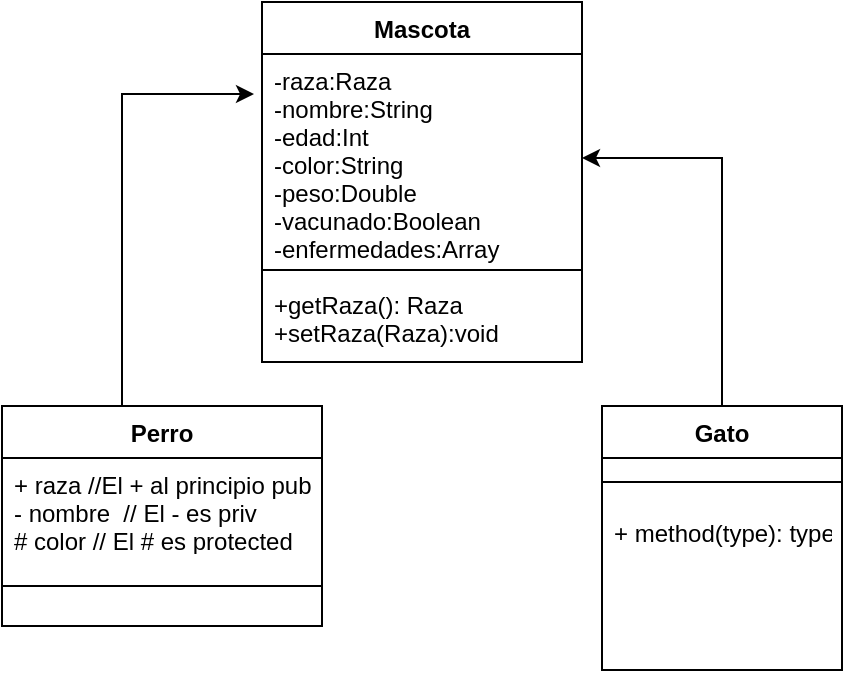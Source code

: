 <mxfile version="12.4.2" type="device" pages="5"><diagram name="Teorico" id="c4acf3e9-155e-7222-9cf6-157b1a14988f"><mxGraphModel dx="868" dy="482" grid="1" gridSize="10" guides="1" tooltips="1" connect="1" arrows="1" fold="1" page="1" pageScale="1" pageWidth="850" pageHeight="1100" background="#ffffff" math="0" shadow="0"><root><mxCell id="0"/><mxCell id="1" parent="0"/><mxCell id="qIeWFzDXKajRZ_4EuQUF-18" style="edgeStyle=orthogonalEdgeStyle;rounded=0;orthogonalLoop=1;jettySize=auto;html=1;" parent="1" source="qIeWFzDXKajRZ_4EuQUF-1" edge="1"><mxGeometry relative="1" as="geometry"><mxPoint x="306" y="56" as="targetPoint"/><Array as="points"><mxPoint x="240" y="56"/></Array></mxGeometry></mxCell><mxCell id="qIeWFzDXKajRZ_4EuQUF-1" value="Perro&#10;" style="swimlane;fontStyle=1;align=center;verticalAlign=top;childLayout=stackLayout;horizontal=1;startSize=26;horizontalStack=0;resizeParent=1;resizeParentMax=0;resizeLast=0;collapsible=1;marginBottom=0;" parent="1" vertex="1"><mxGeometry x="180" y="212" width="160" height="110" as="geometry"/></mxCell><mxCell id="qIeWFzDXKajRZ_4EuQUF-2" value="+ raza //El + al principio pub&#10;- nombre  // El - es priv&#10;# color // El # es protected" style="text;strokeColor=none;fillColor=none;align=left;verticalAlign=top;spacingLeft=4;spacingRight=4;overflow=hidden;rotatable=0;points=[[0,0.5],[1,0.5]];portConstraint=eastwest;" parent="qIeWFzDXKajRZ_4EuQUF-1" vertex="1"><mxGeometry y="26" width="160" height="44" as="geometry"/></mxCell><mxCell id="qIeWFzDXKajRZ_4EuQUF-3" value="" style="line;strokeWidth=1;fillColor=none;align=left;verticalAlign=middle;spacingTop=-1;spacingLeft=3;spacingRight=3;rotatable=0;labelPosition=right;points=[];portConstraint=eastwest;" parent="qIeWFzDXKajRZ_4EuQUF-1" vertex="1"><mxGeometry y="70" width="160" height="40" as="geometry"/></mxCell><mxCell id="qIeWFzDXKajRZ_4EuQUF-19" style="edgeStyle=orthogonalEdgeStyle;rounded=0;orthogonalLoop=1;jettySize=auto;html=1;entryX=1;entryY=0.5;entryDx=0;entryDy=0;" parent="1" source="qIeWFzDXKajRZ_4EuQUF-5" target="qIeWFzDXKajRZ_4EuQUF-10" edge="1"><mxGeometry relative="1" as="geometry"/></mxCell><mxCell id="qIeWFzDXKajRZ_4EuQUF-5" value="Gato" style="swimlane;fontStyle=1;align=center;verticalAlign=top;childLayout=stackLayout;horizontal=1;startSize=26;horizontalStack=0;resizeParent=1;resizeParentMax=0;resizeLast=0;collapsible=1;marginBottom=0;" parent="1" vertex="1"><mxGeometry x="480" y="212" width="120" height="132" as="geometry"><mxRectangle x="450" y="185" width="60" height="26" as="alternateBounds"/></mxGeometry></mxCell><mxCell id="qIeWFzDXKajRZ_4EuQUF-7" value="" style="line;strokeWidth=1;fillColor=none;align=left;verticalAlign=middle;spacingTop=-1;spacingLeft=3;spacingRight=3;rotatable=0;labelPosition=right;points=[];portConstraint=eastwest;" parent="qIeWFzDXKajRZ_4EuQUF-5" vertex="1"><mxGeometry y="26" width="120" height="24" as="geometry"/></mxCell><mxCell id="qIeWFzDXKajRZ_4EuQUF-8" value="+ method(type): type" style="text;strokeColor=none;fillColor=none;align=left;verticalAlign=top;spacingLeft=4;spacingRight=4;overflow=hidden;rotatable=0;points=[[0,0.5],[1,0.5]];portConstraint=eastwest;" parent="qIeWFzDXKajRZ_4EuQUF-5" vertex="1"><mxGeometry y="50" width="120" height="82" as="geometry"/></mxCell><mxCell id="qIeWFzDXKajRZ_4EuQUF-9" value="Mascota" style="swimlane;fontStyle=1;align=center;verticalAlign=top;childLayout=stackLayout;horizontal=1;startSize=26;horizontalStack=0;resizeParent=1;resizeParentMax=0;resizeLast=0;collapsible=1;marginBottom=0;" parent="1" vertex="1"><mxGeometry x="310" y="10" width="160" height="180" as="geometry"/></mxCell><mxCell id="qIeWFzDXKajRZ_4EuQUF-10" value="-raza:Raza&#10;-nombre:String&#10;-edad:Int&#10;-color:String &#10;-peso:Double&#10;-vacunado:Boolean&#10;-enfermedades:Array" style="text;strokeColor=none;fillColor=none;align=left;verticalAlign=top;spacingLeft=4;spacingRight=4;overflow=hidden;rotatable=0;points=[[0,0.5],[1,0.5]];portConstraint=eastwest;" parent="qIeWFzDXKajRZ_4EuQUF-9" vertex="1"><mxGeometry y="26" width="160" height="104" as="geometry"/></mxCell><mxCell id="qIeWFzDXKajRZ_4EuQUF-11" value="" style="line;strokeWidth=1;fillColor=none;align=left;verticalAlign=middle;spacingTop=-1;spacingLeft=3;spacingRight=3;rotatable=0;labelPosition=right;points=[];portConstraint=eastwest;" parent="qIeWFzDXKajRZ_4EuQUF-9" vertex="1"><mxGeometry y="130" width="160" height="8" as="geometry"/></mxCell><mxCell id="qIeWFzDXKajRZ_4EuQUF-12" value="+getRaza(): Raza &#10;+setRaza(Raza):void" style="text;strokeColor=none;fillColor=none;align=left;verticalAlign=top;spacingLeft=4;spacingRight=4;overflow=hidden;rotatable=0;points=[[0,0.5],[1,0.5]];portConstraint=eastwest;" parent="qIeWFzDXKajRZ_4EuQUF-9" vertex="1"><mxGeometry y="138" width="160" height="42" as="geometry"/></mxCell></root></mxGraphModel></diagram><diagram id="V857rWT8ZvBYiMirBU5p" name="MonopoliMio"><mxGraphModel dx="868" dy="482" grid="1" gridSize="10" guides="1" tooltips="1" connect="1" arrows="1" fold="1" page="1" pageScale="1" pageWidth="850" pageHeight="1100" math="0" shadow="0"><root><mxCell id="kKLvT0XI-yrvHygM_Msi-0"/><mxCell id="kKLvT0XI-yrvHygM_Msi-1" parent="kKLvT0XI-yrvHygM_Msi-0"/><mxCell id="kKLvT0XI-yrvHygM_Msi-2" value="Player&#10;" style="swimlane;fontStyle=1;align=center;verticalAlign=top;childLayout=stackLayout;horizontal=1;startSize=26;horizontalStack=0;resizeParent=1;resizeParentMax=0;resizeLast=0;collapsible=1;marginBottom=0;" parent="kKLvT0XI-yrvHygM_Msi-1" vertex="1"><mxGeometry x="120" y="60" width="180" height="180" as="geometry"/></mxCell><mxCell id="kKLvT0XI-yrvHygM_Msi-3" value="- nombre: String&#10;- propiedades: List&lt;Property&gt; &#10;- dinero: Int " style="text;strokeColor=none;fillColor=none;align=left;verticalAlign=top;spacingLeft=4;spacingRight=4;overflow=hidden;rotatable=0;points=[[0,0.5],[1,0.5]];portConstraint=eastwest;" parent="kKLvT0XI-yrvHygM_Msi-2" vertex="1"><mxGeometry y="26" width="180" height="64" as="geometry"/></mxCell><mxCell id="kKLvT0XI-yrvHygM_Msi-4" value="" style="line;strokeWidth=1;fillColor=none;align=left;verticalAlign=middle;spacingTop=-1;spacingLeft=3;spacingRight=3;rotatable=0;labelPosition=right;points=[];portConstraint=eastwest;" parent="kKLvT0XI-yrvHygM_Msi-2" vertex="1"><mxGeometry y="90" width="180" height="8" as="geometry"/></mxCell><mxCell id="kKLvT0XI-yrvHygM_Msi-5" value="+ getNombre(): String&#10;+ setNombre(String):void&#10;&#10; &#10;" style="text;strokeColor=none;fillColor=none;align=left;verticalAlign=top;spacingLeft=4;spacingRight=4;overflow=hidden;rotatable=0;points=[[0,0.5],[1,0.5]];portConstraint=eastwest;" parent="kKLvT0XI-yrvHygM_Msi-2" vertex="1"><mxGeometry y="98" width="180" height="82" as="geometry"/></mxCell><mxCell id="kKLvT0XI-yrvHygM_Msi-20" value="Dado" style="swimlane;fontStyle=1;align=center;verticalAlign=top;childLayout=stackLayout;horizontal=1;startSize=26;horizontalStack=0;resizeParent=1;resizeParentMax=0;resizeLast=0;collapsible=1;marginBottom=0;" parent="kKLvT0XI-yrvHygM_Msi-1" vertex="1"><mxGeometry x="540" y="280" width="160" height="110" as="geometry"/></mxCell><mxCell id="kKLvT0XI-yrvHygM_Msi-21" value="- List&lt;Int&gt;: Int " style="text;strokeColor=none;fillColor=none;align=left;verticalAlign=top;spacingLeft=4;spacingRight=4;overflow=hidden;rotatable=0;points=[[0,0.5],[1,0.5]];portConstraint=eastwest;" parent="kKLvT0XI-yrvHygM_Msi-20" vertex="1"><mxGeometry y="26" width="160" height="26" as="geometry"/></mxCell><mxCell id="kKLvT0XI-yrvHygM_Msi-22" value="" style="line;strokeWidth=1;fillColor=none;align=left;verticalAlign=middle;spacingTop=-1;spacingLeft=3;spacingRight=3;rotatable=0;labelPosition=right;points=[];portConstraint=eastwest;" parent="kKLvT0XI-yrvHygM_Msi-20" vertex="1"><mxGeometry y="52" width="160" height="8" as="geometry"/></mxCell><mxCell id="kKLvT0XI-yrvHygM_Msi-31" value="+ setValorDado(int):void &#10;+ getValorDadoValor():int &#10;" style="text;strokeColor=none;fillColor=none;align=left;verticalAlign=top;spacingLeft=4;spacingRight=4;overflow=hidden;rotatable=0;points=[[0,0.5],[1,0.5]];portConstraint=eastwest;" parent="kKLvT0XI-yrvHygM_Msi-20" vertex="1"><mxGeometry y="60" width="160" height="50" as="geometry"/></mxCell><mxCell id="kKLvT0XI-yrvHygM_Msi-32" value="Propiedad&#10;" style="swimlane;fontStyle=1;align=center;verticalAlign=top;childLayout=stackLayout;horizontal=1;startSize=26;horizontalStack=0;resizeParent=1;resizeParentMax=0;resizeLast=0;collapsible=1;marginBottom=0;" parent="kKLvT0XI-yrvHygM_Msi-1" vertex="1"><mxGeometry x="470" y="60" width="160" height="150" as="geometry"/></mxCell><mxCell id="kKLvT0XI-yrvHygM_Msi-33" value="- Precio: Int &#10;- Dueño: bool  " style="text;strokeColor=none;fillColor=none;align=left;verticalAlign=top;spacingLeft=4;spacingRight=4;overflow=hidden;rotatable=0;points=[[0,0.5],[1,0.5]];portConstraint=eastwest;" parent="kKLvT0XI-yrvHygM_Msi-32" vertex="1"><mxGeometry y="26" width="160" height="44" as="geometry"/></mxCell><mxCell id="kKLvT0XI-yrvHygM_Msi-34" value="" style="line;strokeWidth=1;fillColor=none;align=left;verticalAlign=middle;spacingTop=-1;spacingLeft=3;spacingRight=3;rotatable=0;labelPosition=right;points=[];portConstraint=eastwest;" parent="kKLvT0XI-yrvHygM_Msi-32" vertex="1"><mxGeometry y="70" width="160" height="8" as="geometry"/></mxCell><mxCell id="kKLvT0XI-yrvHygM_Msi-35" value="+ getPrecio():int &#10;+ setPrecio(Int):void &#10;+ getDueño():bool &#10;+ setDueño(bool): void " style="text;strokeColor=none;fillColor=none;align=left;verticalAlign=top;spacingLeft=4;spacingRight=4;overflow=hidden;rotatable=0;points=[[0,0.5],[1,0.5]];portConstraint=eastwest;" parent="kKLvT0XI-yrvHygM_Msi-32" vertex="1"><mxGeometry y="78" width="160" height="72" as="geometry"/></mxCell><mxCell id="kKLvT0XI-yrvHygM_Msi-47" style="edgeStyle=orthogonalEdgeStyle;rounded=0;orthogonalLoop=1;jettySize=auto;html=1;entryX=0.344;entryY=1;entryDx=0;entryDy=0;entryPerimeter=0;" parent="kKLvT0XI-yrvHygM_Msi-1" target="kKLvT0XI-yrvHygM_Msi-5" edge="1"><mxGeometry relative="1" as="geometry"><mxPoint x="142" y="280" as="sourcePoint"/></mxGeometry></mxCell><mxCell id="kKLvT0XI-yrvHygM_Msi-46" style="edgeStyle=orthogonalEdgeStyle;rounded=0;orthogonalLoop=1;jettySize=auto;html=1;entryX=1.011;entryY=-0.024;entryDx=0;entryDy=0;entryPerimeter=0;" parent="kKLvT0XI-yrvHygM_Msi-1" source="kKLvT0XI-yrvHygM_Msi-41" target="kKLvT0XI-yrvHygM_Msi-5" edge="1"><mxGeometry relative="1" as="geometry"/></mxCell><mxCell id="kKLvT0XI-yrvHygM_Msi-41" value="Avatar " style="swimlane;fontStyle=1;align=center;verticalAlign=top;childLayout=stackLayout;horizontal=1;startSize=26;horizontalStack=0;resizeParent=1;resizeParentMax=0;resizeLast=0;collapsible=1;marginBottom=0;" parent="kKLvT0XI-yrvHygM_Msi-1" vertex="1"><mxGeometry x="290" y="280" width="160" height="106" as="geometry"/></mxCell><mxCell id="kKLvT0XI-yrvHygM_Msi-43" value="" style="line;strokeWidth=1;fillColor=none;align=left;verticalAlign=middle;spacingTop=-1;spacingLeft=3;spacingRight=3;rotatable=0;labelPosition=right;points=[];portConstraint=eastwest;" parent="kKLvT0XI-yrvHygM_Msi-41" vertex="1"><mxGeometry y="26" width="160" height="54" as="geometry"/></mxCell><mxCell id="kKLvT0XI-yrvHygM_Msi-44" value="+ tirarDado(Dado): int " style="text;strokeColor=none;fillColor=none;align=left;verticalAlign=top;spacingLeft=4;spacingRight=4;overflow=hidden;rotatable=0;points=[[0,0.5],[1,0.5]];portConstraint=eastwest;" parent="kKLvT0XI-yrvHygM_Msi-41" vertex="1"><mxGeometry y="80" width="160" height="26" as="geometry"/></mxCell><mxCell id="kKLvT0XI-yrvHygM_Msi-49" value="" style="endArrow=block;dashed=1;endFill=0;endSize=12;html=1;entryX=1;entryY=0.5;entryDx=0;entryDy=0;exitX=-0.019;exitY=0.923;exitDx=0;exitDy=0;exitPerimeter=0;" parent="kKLvT0XI-yrvHygM_Msi-1" source="kKLvT0XI-yrvHygM_Msi-21" edge="1"><mxGeometry width="160" relative="1" as="geometry"><mxPoint x="470" y="230" as="sourcePoint"/><mxPoint x="450" y="319" as="targetPoint"/></mxGeometry></mxCell><mxCell id="kKLvT0XI-yrvHygM_Msi-61" value="GM" style="swimlane;fontStyle=1;align=center;verticalAlign=top;childLayout=stackLayout;horizontal=1;startSize=26;horizontalStack=0;resizeParent=1;resizeParentMax=0;resizeLast=0;collapsible=1;marginBottom=0;" parent="kKLvT0XI-yrvHygM_Msi-1" vertex="1"><mxGeometry x="20" y="280" width="180" height="120" as="geometry"/></mxCell><mxCell id="kKLvT0XI-yrvHygM_Msi-62" value="+ field: type" style="text;strokeColor=none;fillColor=none;align=left;verticalAlign=top;spacingLeft=4;spacingRight=4;overflow=hidden;rotatable=0;points=[[0,0.5],[1,0.5]];portConstraint=eastwest;" parent="kKLvT0XI-yrvHygM_Msi-61" vertex="1"><mxGeometry y="26" width="180" height="26" as="geometry"/></mxCell><mxCell id="kKLvT0XI-yrvHygM_Msi-63" value="" style="line;strokeWidth=1;fillColor=none;align=left;verticalAlign=middle;spacingTop=-1;spacingLeft=3;spacingRight=3;rotatable=0;labelPosition=right;points=[];portConstraint=eastwest;" parent="kKLvT0XI-yrvHygM_Msi-61" vertex="1"><mxGeometry y="52" width="180" height="8" as="geometry"/></mxCell><mxCell id="kKLvT0XI-yrvHygM_Msi-64" value="- setPropiedad(Propiedad): void" style="text;strokeColor=none;fillColor=none;align=left;verticalAlign=top;spacingLeft=4;spacingRight=4;overflow=hidden;rotatable=0;points=[[0,0.5],[1,0.5]];portConstraint=eastwest;" parent="kKLvT0XI-yrvHygM_Msi-61" vertex="1"><mxGeometry y="60" width="180" height="60" as="geometry"/></mxCell></root></mxGraphModel></diagram><diagram id="lIs06_kA9OpCame6qEZ-" name="MonopoliProfe"><mxGraphModel dx="868" dy="482" grid="1" gridSize="10" guides="1" tooltips="1" connect="1" arrows="1" fold="1" page="1" pageScale="1" pageWidth="850" pageHeight="1100" math="0" shadow="0"><root><mxCell id="BH8zJCu9apeWtr8gv1CV-0"/><mxCell id="BH8zJCu9apeWtr8gv1CV-1" parent="BH8zJCu9apeWtr8gv1CV-0"/><mxCell id="BH8zJCu9apeWtr8gv1CV-2" value="Estanciero" style="swimlane;fontStyle=1;align=center;verticalAlign=top;childLayout=stackLayout;horizontal=1;startSize=26;horizontalStack=0;resizeParent=1;resizeParentMax=0;resizeLast=0;collapsible=1;marginBottom=0;" parent="BH8zJCu9apeWtr8gv1CV-1" vertex="1"><mxGeometry x="345" y="40" width="195" height="162" as="geometry"/></mxCell><mxCell id="jRHDYeDWxVCE5rsN5zP8-12" value="- propiedades: List&lt;Propiedad&gt;" style="text;strokeColor=none;fillColor=none;align=left;verticalAlign=top;spacingLeft=4;spacingRight=4;overflow=hidden;rotatable=0;points=[[0,0.5],[1,0.5]];portConstraint=eastwest;" parent="BH8zJCu9apeWtr8gv1CV-2" vertex="1"><mxGeometry y="26" width="195" height="24" as="geometry"/></mxCell><mxCell id="jRHDYeDWxVCE5rsN5zP8-13" value="- dinero: int " style="text;strokeColor=none;fillColor=none;align=left;verticalAlign=top;spacingLeft=4;spacingRight=4;overflow=hidden;rotatable=0;points=[[0,0.5],[1,0.5]];portConstraint=eastwest;" parent="BH8zJCu9apeWtr8gv1CV-2" vertex="1"><mxGeometry y="50" width="195" height="24" as="geometry"/></mxCell><mxCell id="jRHDYeDWxVCE5rsN5zP8-16" value="- jugadorActivo: Jugador " style="text;strokeColor=none;fillColor=none;align=left;verticalAlign=top;spacingLeft=4;spacingRight=4;overflow=hidden;rotatable=0;points=[[0,0.5],[1,0.5]];portConstraint=eastwest;" parent="BH8zJCu9apeWtr8gv1CV-2" vertex="1"><mxGeometry y="74" width="195" height="24" as="geometry"/></mxCell><mxCell id="BH8zJCu9apeWtr8gv1CV-3" value="- jugadores: List&lt;Jugador&gt; " style="text;strokeColor=none;fillColor=none;align=left;verticalAlign=top;spacingLeft=4;spacingRight=4;overflow=hidden;rotatable=0;points=[[0,0.5],[1,0.5]];portConstraint=eastwest;" parent="BH8zJCu9apeWtr8gv1CV-2" vertex="1"><mxGeometry y="98" width="195" height="24" as="geometry"/></mxCell><mxCell id="BH8zJCu9apeWtr8gv1CV-4" value="" style="line;strokeWidth=1;fillColor=none;align=left;verticalAlign=middle;spacingTop=-1;spacingLeft=3;spacingRight=3;rotatable=0;labelPosition=right;points=[];portConstraint=eastwest;" parent="BH8zJCu9apeWtr8gv1CV-2" vertex="1"><mxGeometry y="122" width="195" height="8" as="geometry"/></mxCell><mxCell id="BH8zJCu9apeWtr8gv1CV-5" value="+tirarDado(): int" style="text;strokeColor=none;fillColor=none;align=left;verticalAlign=top;spacingLeft=4;spacingRight=4;overflow=hidden;rotatable=0;points=[[0,0.5],[1,0.5]];portConstraint=eastwest;" parent="BH8zJCu9apeWtr8gv1CV-2" vertex="1"><mxGeometry y="130" width="195" height="32" as="geometry"/></mxCell><mxCell id="jRHDYeDWxVCE5rsN5zP8-1" value="Jugador " style="swimlane;fontStyle=1;align=center;verticalAlign=top;childLayout=stackLayout;horizontal=1;startSize=26;horizontalStack=0;resizeParent=1;resizeParentMax=0;resizeLast=0;collapsible=1;marginBottom=0;" parent="BH8zJCu9apeWtr8gv1CV-1" vertex="1"><mxGeometry x="190" y="260" width="270" height="174" as="geometry"/></mxCell><mxCell id="jRHDYeDWxVCE5rsN5zP8-2" value="- nombre: String &#10;- avatar: String &#10;- dinero: Float &#10;- propiedades: List&lt;Propiedad&gt; &#10;- casillero: int &#10;" style="text;strokeColor=none;fillColor=none;align=left;verticalAlign=top;spacingLeft=4;spacingRight=4;overflow=hidden;rotatable=0;points=[[0,0.5],[1,0.5]];portConstraint=eastwest;" parent="jRHDYeDWxVCE5rsN5zP8-1" vertex="1"><mxGeometry y="26" width="270" height="74" as="geometry"/></mxCell><mxCell id="jRHDYeDWxVCE5rsN5zP8-3" value="" style="line;strokeWidth=1;fillColor=none;align=left;verticalAlign=middle;spacingTop=-1;spacingLeft=3;spacingRight=3;rotatable=0;labelPosition=right;points=[];portConstraint=eastwest;" parent="jRHDYeDWxVCE5rsN5zP8-1" vertex="1"><mxGeometry y="100" width="270" height="8" as="geometry"/></mxCell><mxCell id="jRHDYeDWxVCE5rsN5zP8-4" value="+ cobrarAlquiler(int valor): void" style="text;strokeColor=none;fillColor=none;align=left;verticalAlign=top;spacingLeft=4;spacingRight=4;overflow=hidden;rotatable=0;points=[[0,0.5],[1,0.5]];portConstraint=eastwest;" parent="jRHDYeDWxVCE5rsN5zP8-1" vertex="1"><mxGeometry y="108" width="270" height="22" as="geometry"/></mxCell><mxCell id="jRHDYeDWxVCE5rsN5zP8-11" value="+ pagarAlquiler(int valor): void " style="text;strokeColor=none;fillColor=none;align=left;verticalAlign=top;spacingLeft=4;spacingRight=4;overflow=hidden;rotatable=0;points=[[0,0.5],[1,0.5]];portConstraint=eastwest;" parent="jRHDYeDWxVCE5rsN5zP8-1" vertex="1"><mxGeometry y="130" width="270" height="22" as="geometry"/></mxCell><mxCell id="jRHDYeDWxVCE5rsN5zP8-10" value="+ comprarPropiedad (Propiedad propiedad): void " style="text;strokeColor=none;fillColor=none;align=left;verticalAlign=top;spacingLeft=4;spacingRight=4;overflow=hidden;rotatable=0;points=[[0,0.5],[1,0.5]];portConstraint=eastwest;" parent="jRHDYeDWxVCE5rsN5zP8-1" vertex="1"><mxGeometry y="152" width="270" height="22" as="geometry"/></mxCell><mxCell id="jRHDYeDWxVCE5rsN5zP8-5" value="Propiedad " style="swimlane;fontStyle=1;align=center;verticalAlign=top;childLayout=stackLayout;horizontal=1;startSize=26;horizontalStack=0;resizeParent=1;resizeParentMax=0;resizeLast=0;collapsible=1;marginBottom=0;" parent="BH8zJCu9apeWtr8gv1CV-1" vertex="1"><mxGeometry x="560" y="270" width="190" height="202" as="geometry"/></mxCell><mxCell id="jRHDYeDWxVCE5rsN5zP8-6" value="- nombre: String &#10;- precioVenta: Float &#10;- valorAlquiler: Float &#10;- duenio: Jugador &#10;- casillero: Integer " style="text;strokeColor=none;fillColor=none;align=left;verticalAlign=top;spacingLeft=4;spacingRight=4;overflow=hidden;rotatable=0;points=[[0,0.5],[1,0.5]];portConstraint=eastwest;" parent="jRHDYeDWxVCE5rsN5zP8-5" vertex="1"><mxGeometry y="26" width="190" height="84" as="geometry"/></mxCell><mxCell id="jRHDYeDWxVCE5rsN5zP8-7" value="" style="line;strokeWidth=1;fillColor=none;align=left;verticalAlign=middle;spacingTop=-1;spacingLeft=3;spacingRight=3;rotatable=0;labelPosition=right;points=[];portConstraint=eastwest;" parent="jRHDYeDWxVCE5rsN5zP8-5" vertex="1"><mxGeometry y="110" width="190" height="40" as="geometry"/></mxCell><mxCell id="jRHDYeDWxVCE5rsN5zP8-17" value="+ alquilar(Jugador jugador): void " style="text;strokeColor=none;fillColor=none;align=left;verticalAlign=top;spacingLeft=4;spacingRight=4;overflow=hidden;rotatable=0;points=[[0,0.5],[1,0.5]];portConstraint=eastwest;" parent="jRHDYeDWxVCE5rsN5zP8-5" vertex="1"><mxGeometry y="150" width="190" height="26" as="geometry"/></mxCell><mxCell id="jRHDYeDWxVCE5rsN5zP8-8" value="+ vender(Jugador jugador): void " style="text;strokeColor=none;fillColor=none;align=left;verticalAlign=top;spacingLeft=4;spacingRight=4;overflow=hidden;rotatable=0;points=[[0,0.5],[1,0.5]];portConstraint=eastwest;" parent="jRHDYeDWxVCE5rsN5zP8-5" vertex="1"><mxGeometry y="176" width="190" height="26" as="geometry"/></mxCell><mxCell id="jRHDYeDWxVCE5rsN5zP8-18" value="Relation" style="endArrow=open;html=1;endSize=12;startArrow=diamondThin;startSize=14;startFill=0;edgeStyle=orthogonalEdgeStyle;exitX=-0.021;exitY=0.875;exitDx=0;exitDy=0;exitPerimeter=0;entryX=0.285;entryY=-0.017;entryDx=0;entryDy=0;entryPerimeter=0;" parent="BH8zJCu9apeWtr8gv1CV-1" source="jRHDYeDWxVCE5rsN5zP8-12" target="jRHDYeDWxVCE5rsN5zP8-1" edge="1"><mxGeometry relative="1" as="geometry"><mxPoint x="140" y="110" as="sourcePoint"/><mxPoint x="300" y="110" as="targetPoint"/></mxGeometry></mxCell><mxCell id="jRHDYeDWxVCE5rsN5zP8-19" value="0..n" style="resizable=0;html=1;align=left;verticalAlign=top;labelBackgroundColor=#ffffff;fontSize=10;" parent="jRHDYeDWxVCE5rsN5zP8-18" connectable="0" vertex="1"><mxGeometry x="-1" relative="1" as="geometry"><mxPoint x="-61" y="143" as="offset"/></mxGeometry></mxCell><mxCell id="jRHDYeDWxVCE5rsN5zP8-20" value="1" style="resizable=0;html=1;align=right;verticalAlign=top;labelBackgroundColor=#ffffff;fontSize=10;" parent="jRHDYeDWxVCE5rsN5zP8-18" connectable="0" vertex="1"><mxGeometry x="1" relative="1" as="geometry"><mxPoint x="73" y="-167" as="offset"/></mxGeometry></mxCell><mxCell id="jRHDYeDWxVCE5rsN5zP8-21" value="Relation" style="endArrow=open;html=1;endSize=12;startArrow=diamondThin;startSize=14;startFill=0;edgeStyle=orthogonalEdgeStyle;exitX=1;exitY=0.5;exitDx=0;exitDy=0;entryX=0.285;entryY=-0.017;entryDx=0;entryDy=0;entryPerimeter=0;" parent="BH8zJCu9apeWtr8gv1CV-1" source="jRHDYeDWxVCE5rsN5zP8-13" edge="1"><mxGeometry relative="1" as="geometry"><mxPoint x="692" y="100" as="sourcePoint"/><mxPoint x="618" y="270" as="targetPoint"/></mxGeometry></mxCell><mxCell id="jRHDYeDWxVCE5rsN5zP8-22" value="0..n" style="resizable=0;html=1;align=left;verticalAlign=top;labelBackgroundColor=#ffffff;fontSize=10;" parent="jRHDYeDWxVCE5rsN5zP8-21" connectable="0" vertex="1"><mxGeometry x="-1" relative="1" as="geometry"><mxPoint x="90" y="138" as="offset"/></mxGeometry></mxCell><mxCell id="jRHDYeDWxVCE5rsN5zP8-23" value="1" style="resizable=0;html=1;align=right;verticalAlign=top;labelBackgroundColor=#ffffff;fontSize=10;" parent="jRHDYeDWxVCE5rsN5zP8-21" connectable="0" vertex="1"><mxGeometry x="1" relative="1" as="geometry"><mxPoint x="-18" y="-170" as="offset"/></mxGeometry></mxCell></root></mxGraphModel></diagram><diagram id="2e_2quRDV9MzpLxWcxv_" name="RestoMio"><mxGraphModel dx="1871" dy="1609" grid="1" gridSize="10" guides="1" tooltips="1" connect="1" arrows="1" fold="1" page="1" pageScale="1" pageWidth="850" pageHeight="1100" math="0" shadow="0"><root><mxCell id="H4R2tpQmqXlRmQTQEXew-0"/><mxCell id="H4R2tpQmqXlRmQTQEXew-1" parent="H4R2tpQmqXlRmQTQEXew-0"/><mxCell id="H4R2tpQmqXlRmQTQEXew-2" value="Alumno" style="swimlane;fontStyle=1;align=center;verticalAlign=top;childLayout=stackLayout;horizontal=1;startSize=26;horizontalStack=0;resizeParent=1;resizeParentMax=0;resizeLast=0;collapsible=1;marginBottom=0;" parent="H4R2tpQmqXlRmQTQEXew-1" vertex="1"><mxGeometry x="-158.5" y="-1.5" width="160" height="320" as="geometry"/></mxCell><mxCell id="H4R2tpQmqXlRmQTQEXew-7" value="- nombre: String " style="text;strokeColor=none;fillColor=none;align=left;verticalAlign=top;spacingLeft=4;spacingRight=4;overflow=hidden;rotatable=0;points=[[0,0.5],[1,0.5]];portConstraint=eastwest;" parent="H4R2tpQmqXlRmQTQEXew-2" vertex="1"><mxGeometry y="26" width="160" height="26" as="geometry"/></mxCell><mxCell id="H4R2tpQmqXlRmQTQEXew-10" value="- apellido: String &#10;" style="text;strokeColor=none;fillColor=none;align=left;verticalAlign=top;spacingLeft=4;spacingRight=4;overflow=hidden;rotatable=0;points=[[0,0.5],[1,0.5]];portConstraint=eastwest;" parent="H4R2tpQmqXlRmQTQEXew-2" vertex="1"><mxGeometry y="52" width="160" height="26" as="geometry"/></mxCell><mxCell id="qo0ADDzwRhg43l9_DIru-15" value="- nivelCocinero: Integer " style="text;strokeColor=none;fillColor=none;align=left;verticalAlign=top;spacingLeft=4;spacingRight=4;overflow=hidden;rotatable=0;points=[[0,0.5],[1,0.5]];portConstraint=eastwest;" parent="H4R2tpQmqXlRmQTQEXew-2" vertex="1"><mxGeometry y="78" width="160" height="26" as="geometry"/></mxCell><mxCell id="VI1GaKSKPXnR3ybaKRMa-0" value="- telefono: Integer" style="text;strokeColor=none;fillColor=none;align=left;verticalAlign=top;spacingLeft=4;spacingRight=4;overflow=hidden;rotatable=0;points=[[0,0.5],[1,0.5]];portConstraint=eastwest;" parent="H4R2tpQmqXlRmQTQEXew-2" vertex="1"><mxGeometry y="104" width="160" height="26" as="geometry"/></mxCell><mxCell id="H4R2tpQmqXlRmQTQEXew-3" value="- dni: Integer" style="text;strokeColor=none;fillColor=none;align=left;verticalAlign=top;spacingLeft=4;spacingRight=4;overflow=hidden;rotatable=0;points=[[0,0.5],[1,0.5]];portConstraint=eastwest;" parent="H4R2tpQmqXlRmQTQEXew-2" vertex="1"><mxGeometry y="130" width="160" height="26" as="geometry"/></mxCell><mxCell id="H4R2tpQmqXlRmQTQEXew-4" value="" style="line;strokeWidth=1;fillColor=none;align=left;verticalAlign=middle;spacingTop=-1;spacingLeft=3;spacingRight=3;rotatable=0;labelPosition=right;points=[];portConstraint=eastwest;" parent="H4R2tpQmqXlRmQTQEXew-2" vertex="1"><mxGeometry y="156" width="160" height="8" as="geometry"/></mxCell><mxCell id="H4R2tpQmqXlRmQTQEXew-6" value="+ getNombre():String " style="text;strokeColor=none;fillColor=none;align=left;verticalAlign=top;spacingLeft=4;spacingRight=4;overflow=hidden;rotatable=0;points=[[0,0.5],[1,0.5]];portConstraint=eastwest;" parent="H4R2tpQmqXlRmQTQEXew-2" vertex="1"><mxGeometry y="164" width="160" height="26" as="geometry"/></mxCell><mxCell id="H4R2tpQmqXlRmQTQEXew-5" value="+ setNombre(String): void " style="text;strokeColor=none;fillColor=none;align=left;verticalAlign=top;spacingLeft=4;spacingRight=4;overflow=hidden;rotatable=0;points=[[0,0.5],[1,0.5]];portConstraint=eastwest;" parent="H4R2tpQmqXlRmQTQEXew-2" vertex="1"><mxGeometry y="190" width="160" height="26" as="geometry"/></mxCell><mxCell id="H4R2tpQmqXlRmQTQEXew-8" value="+ getApellido(): String " style="text;strokeColor=none;fillColor=none;align=left;verticalAlign=top;spacingLeft=4;spacingRight=4;overflow=hidden;rotatable=0;points=[[0,0.5],[1,0.5]];portConstraint=eastwest;" parent="H4R2tpQmqXlRmQTQEXew-2" vertex="1"><mxGeometry y="216" width="160" height="26" as="geometry"/></mxCell><mxCell id="H4R2tpQmqXlRmQTQEXew-9" value="+ setApellido(String): void " style="text;strokeColor=none;fillColor=none;align=left;verticalAlign=top;spacingLeft=4;spacingRight=4;overflow=hidden;rotatable=0;points=[[0,0.5],[1,0.5]];portConstraint=eastwest;" parent="H4R2tpQmqXlRmQTQEXew-2" vertex="1"><mxGeometry y="242" width="160" height="26" as="geometry"/></mxCell><mxCell id="H4R2tpQmqXlRmQTQEXew-11" value="+ getDni(): int" style="text;strokeColor=none;fillColor=none;align=left;verticalAlign=top;spacingLeft=4;spacingRight=4;overflow=hidden;rotatable=0;points=[[0,0.5],[1,0.5]];portConstraint=eastwest;" parent="H4R2tpQmqXlRmQTQEXew-2" vertex="1"><mxGeometry y="268" width="160" height="26" as="geometry"/></mxCell><mxCell id="H4R2tpQmqXlRmQTQEXew-12" value="+ setDni(int):void " style="text;strokeColor=none;fillColor=none;align=left;verticalAlign=top;spacingLeft=4;spacingRight=4;overflow=hidden;rotatable=0;points=[[0,0.5],[1,0.5]];portConstraint=eastwest;" parent="H4R2tpQmqXlRmQTQEXew-2" vertex="1"><mxGeometry y="294" width="160" height="26" as="geometry"/></mxCell><mxCell id="0G94caN1-w4vvpBInCjk-0" value="Escuela" style="swimlane;fontStyle=1;align=center;verticalAlign=top;childLayout=stackLayout;horizontal=1;startSize=26;horizontalStack=0;resizeParent=1;resizeParentMax=0;resizeLast=0;collapsible=1;marginBottom=0;" parent="H4R2tpQmqXlRmQTQEXew-1" vertex="1"><mxGeometry x="300" y="-200" width="190" height="164" as="geometry"/></mxCell><mxCell id="0G94caN1-w4vvpBInCjk-1" value="- alumnos: List&lt;Alumno&gt; " style="text;strokeColor=none;fillColor=none;align=left;verticalAlign=top;spacingLeft=4;spacingRight=4;overflow=hidden;rotatable=0;points=[[0,0.5],[1,0.5]];portConstraint=eastwest;" parent="0G94caN1-w4vvpBInCjk-0" vertex="1"><mxGeometry y="26" width="190" height="26" as="geometry"/></mxCell><mxCell id="0G94caN1-w4vvpBInCjk-5" value="- empleados: List&lt;Empleado&gt; " style="text;strokeColor=none;fillColor=none;align=left;verticalAlign=top;spacingLeft=4;spacingRight=4;overflow=hidden;rotatable=0;points=[[0,0.5],[1,0.5]];portConstraint=eastwest;" parent="0G94caN1-w4vvpBInCjk-0" vertex="1"><mxGeometry y="52" width="190" height="26" as="geometry"/></mxCell><mxCell id="H0ts4C5S4kMzzf53Vwzj-0" value="- alulas: List&lt;Aula&gt; " style="text;strokeColor=none;fillColor=none;align=left;verticalAlign=top;spacingLeft=4;spacingRight=4;overflow=hidden;rotatable=0;points=[[0,0.5],[1,0.5]];portConstraint=eastwest;" parent="0G94caN1-w4vvpBInCjk-0" vertex="1"><mxGeometry y="78" width="190" height="26" as="geometry"/></mxCell><mxCell id="0G94caN1-w4vvpBInCjk-4" value="- cursos: List&lt;Curso&gt; " style="text;strokeColor=none;fillColor=none;align=left;verticalAlign=top;spacingLeft=4;spacingRight=4;overflow=hidden;rotatable=0;points=[[0,0.5],[1,0.5]];portConstraint=eastwest;" parent="0G94caN1-w4vvpBInCjk-0" vertex="1"><mxGeometry y="104" width="190" height="26" as="geometry"/></mxCell><mxCell id="0G94caN1-w4vvpBInCjk-2" value="" style="line;strokeWidth=1;fillColor=none;align=left;verticalAlign=middle;spacingTop=-1;spacingLeft=3;spacingRight=3;rotatable=0;labelPosition=right;points=[];portConstraint=eastwest;" parent="0G94caN1-w4vvpBInCjk-0" vertex="1"><mxGeometry y="130" width="190" height="8" as="geometry"/></mxCell><mxCell id="0G94caN1-w4vvpBInCjk-3" value="+ method(type): type" style="text;strokeColor=none;fillColor=none;align=left;verticalAlign=top;spacingLeft=4;spacingRight=4;overflow=hidden;rotatable=0;points=[[0,0.5],[1,0.5]];portConstraint=eastwest;" parent="0G94caN1-w4vvpBInCjk-0" vertex="1"><mxGeometry y="138" width="190" height="26" as="geometry"/></mxCell><mxCell id="LmvRdZMa2XTYNb8kVosl-0" value="Empleado" style="swimlane;fontStyle=1;align=center;verticalAlign=top;childLayout=stackLayout;horizontal=1;startSize=26;horizontalStack=0;resizeParent=1;resizeParentMax=0;resizeLast=0;collapsible=1;marginBottom=0;" parent="H4R2tpQmqXlRmQTQEXew-1" vertex="1"><mxGeometry x="860" y="-0.5" width="180" height="268" as="geometry"/></mxCell><mxCell id="LmvRdZMa2XTYNb8kVosl-4" value="- nombre: String" style="text;strokeColor=none;fillColor=none;align=left;verticalAlign=top;spacingLeft=4;spacingRight=4;overflow=hidden;rotatable=0;points=[[0,0.5],[1,0.5]];portConstraint=eastwest;" parent="LmvRdZMa2XTYNb8kVosl-0" vertex="1"><mxGeometry y="26" width="180" height="26" as="geometry"/></mxCell><mxCell id="LmvRdZMa2XTYNb8kVosl-5" value="- apellido: String" style="text;strokeColor=none;fillColor=none;align=left;verticalAlign=top;spacingLeft=4;spacingRight=4;overflow=hidden;rotatable=0;points=[[0,0.5],[1,0.5]];portConstraint=eastwest;" parent="LmvRdZMa2XTYNb8kVosl-0" vertex="1"><mxGeometry y="52" width="180" height="26" as="geometry"/></mxCell><mxCell id="LmvRdZMa2XTYNb8kVosl-1" value="- nroLegajo: Integer " style="text;strokeColor=none;fillColor=none;align=left;verticalAlign=top;spacingLeft=4;spacingRight=4;overflow=hidden;rotatable=0;points=[[0,0.5],[1,0.5]];portConstraint=eastwest;" parent="LmvRdZMa2XTYNb8kVosl-0" vertex="1"><mxGeometry y="78" width="180" height="26" as="geometry"/></mxCell><mxCell id="LmvRdZMa2XTYNb8kVosl-2" value="" style="line;strokeWidth=1;fillColor=none;align=left;verticalAlign=middle;spacingTop=-1;spacingLeft=3;spacingRight=3;rotatable=0;labelPosition=right;points=[];portConstraint=eastwest;" parent="LmvRdZMa2XTYNb8kVosl-0" vertex="1"><mxGeometry y="104" width="180" height="8" as="geometry"/></mxCell><mxCell id="LmvRdZMa2XTYNb8kVosl-6" value="+ getNombre(): String" style="text;strokeColor=none;fillColor=none;align=left;verticalAlign=top;spacingLeft=4;spacingRight=4;overflow=hidden;rotatable=0;points=[[0,0.5],[1,0.5]];portConstraint=eastwest;" parent="LmvRdZMa2XTYNb8kVosl-0" vertex="1"><mxGeometry y="112" width="180" height="26" as="geometry"/></mxCell><mxCell id="LmvRdZMa2XTYNb8kVosl-8" value="+ setNombre(String): void" style="text;strokeColor=none;fillColor=none;align=left;verticalAlign=top;spacingLeft=4;spacingRight=4;overflow=hidden;rotatable=0;points=[[0,0.5],[1,0.5]];portConstraint=eastwest;" parent="LmvRdZMa2XTYNb8kVosl-0" vertex="1"><mxGeometry y="138" width="180" height="26" as="geometry"/></mxCell><mxCell id="LmvRdZMa2XTYNb8kVosl-9" value="+ getApellido(): String" style="text;strokeColor=none;fillColor=none;align=left;verticalAlign=top;spacingLeft=4;spacingRight=4;overflow=hidden;rotatable=0;points=[[0,0.5],[1,0.5]];portConstraint=eastwest;" parent="LmvRdZMa2XTYNb8kVosl-0" vertex="1"><mxGeometry y="164" width="180" height="26" as="geometry"/></mxCell><mxCell id="LmvRdZMa2XTYNb8kVosl-10" value="+ setApellido (String): void" style="text;strokeColor=none;fillColor=none;align=left;verticalAlign=top;spacingLeft=4;spacingRight=4;overflow=hidden;rotatable=0;points=[[0,0.5],[1,0.5]];portConstraint=eastwest;" parent="LmvRdZMa2XTYNb8kVosl-0" vertex="1"><mxGeometry y="190" width="180" height="26" as="geometry"/></mxCell><mxCell id="LmvRdZMa2XTYNb8kVosl-7" value="+ getNroLegajo (): Integer" style="text;strokeColor=none;fillColor=none;align=left;verticalAlign=top;spacingLeft=4;spacingRight=4;overflow=hidden;rotatable=0;points=[[0,0.5],[1,0.5]];portConstraint=eastwest;" parent="LmvRdZMa2XTYNb8kVosl-0" vertex="1"><mxGeometry y="216" width="180" height="26" as="geometry"/></mxCell><mxCell id="LmvRdZMa2XTYNb8kVosl-3" value="+ setNroLegajo (Integer): void" style="text;strokeColor=none;fillColor=none;align=left;verticalAlign=top;spacingLeft=4;spacingRight=4;overflow=hidden;rotatable=0;points=[[0,0.5],[1,0.5]];portConstraint=eastwest;" parent="LmvRdZMa2XTYNb8kVosl-0" vertex="1"><mxGeometry y="242" width="180" height="26" as="geometry"/></mxCell><mxCell id="QxxrFnvcay80uyQ9rQ6h-4" value="Curso" style="swimlane;fontStyle=1;align=center;verticalAlign=top;childLayout=stackLayout;horizontal=1;startSize=26;horizontalStack=0;resizeParent=1;resizeParentMax=0;resizeLast=0;collapsible=1;marginBottom=0;" parent="H4R2tpQmqXlRmQTQEXew-1" vertex="1"><mxGeometry x="360" y="80.5" width="190" height="476" as="geometry"/></mxCell><mxCell id="QxxrFnvcay80uyQ9rQ6h-5" value="- nombre: String" style="text;strokeColor=none;fillColor=none;align=left;verticalAlign=top;spacingLeft=4;spacingRight=4;overflow=hidden;rotatable=0;points=[[0,0.5],[1,0.5]];portConstraint=eastwest;" parent="QxxrFnvcay80uyQ9rQ6h-4" vertex="1"><mxGeometry y="26" width="190" height="26" as="geometry"/></mxCell><mxCell id="nqXnFgwptzR7IFFHC_4e-1" value="- duracion: Integer " style="text;strokeColor=none;fillColor=none;align=left;verticalAlign=top;spacingLeft=4;spacingRight=4;overflow=hidden;rotatable=0;points=[[0,0.5],[1,0.5]];portConstraint=eastwest;" parent="QxxrFnvcay80uyQ9rQ6h-4" vertex="1"><mxGeometry y="52" width="190" height="26" as="geometry"/></mxCell><mxCell id="nqXnFgwptzR7IFFHC_4e-3" value="- nivel: Integer " style="text;strokeColor=none;fillColor=none;align=left;verticalAlign=top;spacingLeft=4;spacingRight=4;overflow=hidden;rotatable=0;points=[[0,0.5],[1,0.5]];portConstraint=eastwest;" parent="QxxrFnvcay80uyQ9rQ6h-4" vertex="1"><mxGeometry y="78" width="190" height="26" as="geometry"/></mxCell><mxCell id="nqXnFgwptzR7IFFHC_4e-4" value="- profesor: Cocinero " style="text;strokeColor=none;fillColor=none;align=left;verticalAlign=top;spacingLeft=4;spacingRight=4;overflow=hidden;rotatable=0;points=[[0,0.5],[1,0.5]];portConstraint=eastwest;" parent="QxxrFnvcay80uyQ9rQ6h-4" vertex="1"><mxGeometry y="104" width="190" height="26" as="geometry"/></mxCell><mxCell id="nqXnFgwptzR7IFFHC_4e-2" value="- aula: Aula " style="text;strokeColor=none;fillColor=none;align=left;verticalAlign=top;spacingLeft=4;spacingRight=4;overflow=hidden;rotatable=0;points=[[0,0.5],[1,0.5]];portConstraint=eastwest;" parent="QxxrFnvcay80uyQ9rQ6h-4" vertex="1"><mxGeometry y="130" width="190" height="26" as="geometry"/></mxCell><mxCell id="nqXnFgwptzR7IFFHC_4e-0" value="- inscriptos: List&lt;Inscripcion&gt; " style="text;strokeColor=none;fillColor=none;align=left;verticalAlign=top;spacingLeft=4;spacingRight=4;overflow=hidden;rotatable=0;points=[[0,0.5],[1,0.5]];portConstraint=eastwest;" parent="QxxrFnvcay80uyQ9rQ6h-4" vertex="1"><mxGeometry y="156" width="190" height="26" as="geometry"/></mxCell><mxCell id="QxxrFnvcay80uyQ9rQ6h-6" value="" style="line;strokeWidth=1;fillColor=none;align=left;verticalAlign=middle;spacingTop=-1;spacingLeft=3;spacingRight=3;rotatable=0;labelPosition=right;points=[];portConstraint=eastwest;" parent="QxxrFnvcay80uyQ9rQ6h-4" vertex="1"><mxGeometry y="182" width="190" height="8" as="geometry"/></mxCell><mxCell id="nqXnFgwptzR7IFFHC_4e-5" value="+ getNombre (): String" style="text;strokeColor=none;fillColor=none;align=left;verticalAlign=top;spacingLeft=4;spacingRight=4;overflow=hidden;rotatable=0;points=[[0,0.5],[1,0.5]];portConstraint=eastwest;" parent="QxxrFnvcay80uyQ9rQ6h-4" vertex="1"><mxGeometry y="190" width="190" height="26" as="geometry"/></mxCell><mxCell id="nqXnFgwptzR7IFFHC_4e-14" value="+ setNombre (String): void" style="text;strokeColor=none;fillColor=none;align=left;verticalAlign=top;spacingLeft=4;spacingRight=4;overflow=hidden;rotatable=0;points=[[0,0.5],[1,0.5]];portConstraint=eastwest;" parent="QxxrFnvcay80uyQ9rQ6h-4" vertex="1"><mxGeometry y="216" width="190" height="26" as="geometry"/></mxCell><mxCell id="nqXnFgwptzR7IFFHC_4e-15" value="+ getDuracion (): Integer" style="text;strokeColor=none;fillColor=none;align=left;verticalAlign=top;spacingLeft=4;spacingRight=4;overflow=hidden;rotatable=0;points=[[0,0.5],[1,0.5]];portConstraint=eastwest;" parent="QxxrFnvcay80uyQ9rQ6h-4" vertex="1"><mxGeometry y="242" width="190" height="26" as="geometry"/></mxCell><mxCell id="nqXnFgwptzR7IFFHC_4e-12" value="+ setDuracion (Integer): void" style="text;strokeColor=none;fillColor=none;align=left;verticalAlign=top;spacingLeft=4;spacingRight=4;overflow=hidden;rotatable=0;points=[[0,0.5],[1,0.5]];portConstraint=eastwest;" parent="QxxrFnvcay80uyQ9rQ6h-4" vertex="1"><mxGeometry y="268" width="190" height="26" as="geometry"/></mxCell><mxCell id="nqXnFgwptzR7IFFHC_4e-13" value="+ getNivel (): Integer " style="text;strokeColor=none;fillColor=none;align=left;verticalAlign=top;spacingLeft=4;spacingRight=4;overflow=hidden;rotatable=0;points=[[0,0.5],[1,0.5]];portConstraint=eastwest;" parent="QxxrFnvcay80uyQ9rQ6h-4" vertex="1"><mxGeometry y="294" width="190" height="26" as="geometry"/></mxCell><mxCell id="nqXnFgwptzR7IFFHC_4e-11" value="+ setNivel (Integer): void " style="text;strokeColor=none;fillColor=none;align=left;verticalAlign=top;spacingLeft=4;spacingRight=4;overflow=hidden;rotatable=0;points=[[0,0.5],[1,0.5]];portConstraint=eastwest;" parent="QxxrFnvcay80uyQ9rQ6h-4" vertex="1"><mxGeometry y="320" width="190" height="26" as="geometry"/></mxCell><mxCell id="nqXnFgwptzR7IFFHC_4e-9" value="+ getProfesor(): Cocinero" style="text;strokeColor=none;fillColor=none;align=left;verticalAlign=top;spacingLeft=4;spacingRight=4;overflow=hidden;rotatable=0;points=[[0,0.5],[1,0.5]];portConstraint=eastwest;" parent="QxxrFnvcay80uyQ9rQ6h-4" vertex="1"><mxGeometry y="346" width="190" height="26" as="geometry"/></mxCell><mxCell id="nqXnFgwptzR7IFFHC_4e-10" value="+ setProfesor (Cocinero): void" style="text;strokeColor=none;fillColor=none;align=left;verticalAlign=top;spacingLeft=4;spacingRight=4;overflow=hidden;rotatable=0;points=[[0,0.5],[1,0.5]];portConstraint=eastwest;" parent="QxxrFnvcay80uyQ9rQ6h-4" vertex="1"><mxGeometry y="372" width="190" height="26" as="geometry"/></mxCell><mxCell id="nqXnFgwptzR7IFFHC_4e-7" value="+ getAula (): Aula" style="text;strokeColor=none;fillColor=none;align=left;verticalAlign=top;spacingLeft=4;spacingRight=4;overflow=hidden;rotatable=0;points=[[0,0.5],[1,0.5]];portConstraint=eastwest;" parent="QxxrFnvcay80uyQ9rQ6h-4" vertex="1"><mxGeometry y="398" width="190" height="26" as="geometry"/></mxCell><mxCell id="nqXnFgwptzR7IFFHC_4e-8" value="+ setAula (Aula): void" style="text;strokeColor=none;fillColor=none;align=left;verticalAlign=top;spacingLeft=4;spacingRight=4;overflow=hidden;rotatable=0;points=[[0,0.5],[1,0.5]];portConstraint=eastwest;" parent="QxxrFnvcay80uyQ9rQ6h-4" vertex="1"><mxGeometry y="424" width="190" height="26" as="geometry"/></mxCell><mxCell id="nqXnFgwptzR7IFFHC_4e-6" value="+ getInscriptos (): List&lt;Inscripcion&gt; " style="text;strokeColor=none;fillColor=none;align=left;verticalAlign=top;spacingLeft=4;spacingRight=4;overflow=hidden;rotatable=0;points=[[0,0.5],[1,0.5]];portConstraint=eastwest;" parent="QxxrFnvcay80uyQ9rQ6h-4" vertex="1"><mxGeometry y="450" width="190" height="26" as="geometry"/></mxCell><mxCell id="Z7IgVGLtR4y8QnnAy6xm-4" value="Inscripcion " style="swimlane;fontStyle=1;align=center;verticalAlign=top;childLayout=stackLayout;horizontal=1;startSize=26;horizontalStack=0;resizeParent=1;resizeParentMax=0;resizeLast=0;collapsible=1;marginBottom=0;" parent="H4R2tpQmqXlRmQTQEXew-1" vertex="1"><mxGeometry x="90" y="80" width="180" height="346" as="geometry"/></mxCell><mxCell id="Z7IgVGLtR4y8QnnAy6xm-8" value="- curso: Curso" style="text;strokeColor=none;fillColor=none;align=left;verticalAlign=top;spacingLeft=4;spacingRight=4;overflow=hidden;rotatable=0;points=[[0,0.5],[1,0.5]];portConstraint=eastwest;" parent="Z7IgVGLtR4y8QnnAy6xm-4" vertex="1"><mxGeometry y="26" width="180" height="26" as="geometry"/></mxCell><mxCell id="Z7IgVGLtR4y8QnnAy6xm-9" value="- fecha: DateTime " style="text;strokeColor=none;fillColor=none;align=left;verticalAlign=top;spacingLeft=4;spacingRight=4;overflow=hidden;rotatable=0;points=[[0,0.5],[1,0.5]];portConstraint=eastwest;" parent="Z7IgVGLtR4y8QnnAy6xm-4" vertex="1"><mxGeometry y="52" width="180" height="26" as="geometry"/></mxCell><mxCell id="qo0ADDzwRhg43l9_DIru-16" value="- nota: Integer" style="text;strokeColor=none;fillColor=none;align=left;verticalAlign=top;spacingLeft=4;spacingRight=4;overflow=hidden;rotatable=0;points=[[0,0.5],[1,0.5]];portConstraint=eastwest;" parent="Z7IgVGLtR4y8QnnAy6xm-4" vertex="1"><mxGeometry y="78" width="180" height="26" as="geometry"/></mxCell><mxCell id="Z7IgVGLtR4y8QnnAy6xm-5" value="- alumno: Alumno" style="text;strokeColor=none;fillColor=none;align=left;verticalAlign=top;spacingLeft=4;spacingRight=4;overflow=hidden;rotatable=0;points=[[0,0.5],[1,0.5]];portConstraint=eastwest;" parent="Z7IgVGLtR4y8QnnAy6xm-4" vertex="1"><mxGeometry y="104" width="180" height="26" as="geometry"/></mxCell><mxCell id="Z7IgVGLtR4y8QnnAy6xm-6" value="" style="line;strokeWidth=1;fillColor=none;align=left;verticalAlign=middle;spacingTop=-1;spacingLeft=3;spacingRight=3;rotatable=0;labelPosition=right;points=[];portConstraint=eastwest;" parent="Z7IgVGLtR4y8QnnAy6xm-4" vertex="1"><mxGeometry y="130" width="180" height="8" as="geometry"/></mxCell><mxCell id="OUGmgLjN3WZ6xJL_3QX4-5" value="+ getCurso (): Curso" style="text;strokeColor=none;fillColor=none;align=left;verticalAlign=top;spacingLeft=4;spacingRight=4;overflow=hidden;rotatable=0;points=[[0,0.5],[1,0.5]];portConstraint=eastwest;" parent="Z7IgVGLtR4y8QnnAy6xm-4" vertex="1"><mxGeometry y="138" width="180" height="26" as="geometry"/></mxCell><mxCell id="OUGmgLjN3WZ6xJL_3QX4-4" value="+ setCurso (Curso curso): void" style="text;strokeColor=none;fillColor=none;align=left;verticalAlign=top;spacingLeft=4;spacingRight=4;overflow=hidden;rotatable=0;points=[[0,0.5],[1,0.5]];portConstraint=eastwest;" parent="Z7IgVGLtR4y8QnnAy6xm-4" vertex="1"><mxGeometry y="164" width="180" height="26" as="geometry"/></mxCell><mxCell id="OUGmgLjN3WZ6xJL_3QX4-8" value="+ getFecha (): DateTime" style="text;strokeColor=none;fillColor=none;align=left;verticalAlign=top;spacingLeft=4;spacingRight=4;overflow=hidden;rotatable=0;points=[[0,0.5],[1,0.5]];portConstraint=eastwest;" parent="Z7IgVGLtR4y8QnnAy6xm-4" vertex="1"><mxGeometry y="190" width="180" height="26" as="geometry"/></mxCell><mxCell id="OUGmgLjN3WZ6xJL_3QX4-9" value="+ setFecha (DateTime): void " style="text;strokeColor=none;fillColor=none;align=left;verticalAlign=top;spacingLeft=4;spacingRight=4;overflow=hidden;rotatable=0;points=[[0,0.5],[1,0.5]];portConstraint=eastwest;" parent="Z7IgVGLtR4y8QnnAy6xm-4" vertex="1"><mxGeometry y="216" width="180" height="26" as="geometry"/></mxCell><mxCell id="OUGmgLjN3WZ6xJL_3QX4-10" value="+ item: attribute" style="text;strokeColor=none;fillColor=none;align=left;verticalAlign=top;spacingLeft=4;spacingRight=4;overflow=hidden;rotatable=0;points=[[0,0.5],[1,0.5]];portConstraint=eastwest;" parent="Z7IgVGLtR4y8QnnAy6xm-4" vertex="1"><mxGeometry y="242" width="180" height="26" as="geometry"/></mxCell><mxCell id="OUGmgLjN3WZ6xJL_3QX4-7" value="+ item: attribute" style="text;strokeColor=none;fillColor=none;align=left;verticalAlign=top;spacingLeft=4;spacingRight=4;overflow=hidden;rotatable=0;points=[[0,0.5],[1,0.5]];portConstraint=eastwest;" parent="Z7IgVGLtR4y8QnnAy6xm-4" vertex="1"><mxGeometry y="268" width="180" height="26" as="geometry"/></mxCell><mxCell id="OUGmgLjN3WZ6xJL_3QX4-6" value="+ item: attribute" style="text;strokeColor=none;fillColor=none;align=left;verticalAlign=top;spacingLeft=4;spacingRight=4;overflow=hidden;rotatable=0;points=[[0,0.5],[1,0.5]];portConstraint=eastwest;" parent="Z7IgVGLtR4y8QnnAy6xm-4" vertex="1"><mxGeometry y="294" width="180" height="26" as="geometry"/></mxCell><mxCell id="Z7IgVGLtR4y8QnnAy6xm-7" value="+ method(type): type" style="text;strokeColor=none;fillColor=none;align=left;verticalAlign=top;spacingLeft=4;spacingRight=4;overflow=hidden;rotatable=0;points=[[0,0.5],[1,0.5]];portConstraint=eastwest;" parent="Z7IgVGLtR4y8QnnAy6xm-4" vertex="1"><mxGeometry y="320" width="180" height="26" as="geometry"/></mxCell><mxCell id="OUGmgLjN3WZ6xJL_3QX4-1" style="edgeStyle=orthogonalEdgeStyle;rounded=0;orthogonalLoop=1;jettySize=auto;html=1;" parent="H4R2tpQmqXlRmQTQEXew-1" source="WRvbDo3xXiO3VYC-EedE-4" target="LmvRdZMa2XTYNb8kVosl-0" edge="1"><mxGeometry relative="1" as="geometry"/></mxCell><mxCell id="WRvbDo3xXiO3VYC-EedE-4" value="Cocinero" style="swimlane;fontStyle=1;align=center;verticalAlign=top;childLayout=stackLayout;horizontal=1;startSize=26;horizontalStack=0;resizeParent=1;resizeParentMax=0;resizeLast=0;collapsible=1;marginBottom=0;" parent="H4R2tpQmqXlRmQTQEXew-1" vertex="1"><mxGeometry x="870" y="480" width="160" height="60" as="geometry"/></mxCell><mxCell id="WRvbDo3xXiO3VYC-EedE-6" value="" style="line;strokeWidth=1;fillColor=none;align=left;verticalAlign=middle;spacingTop=-1;spacingLeft=3;spacingRight=3;rotatable=0;labelPosition=right;points=[];portConstraint=eastwest;" parent="WRvbDo3xXiO3VYC-EedE-4" vertex="1"><mxGeometry y="26" width="160" height="8" as="geometry"/></mxCell><mxCell id="WRvbDo3xXiO3VYC-EedE-7" value="+ dictarClases (): void " style="text;strokeColor=none;fillColor=none;align=left;verticalAlign=top;spacingLeft=4;spacingRight=4;overflow=hidden;rotatable=0;points=[[0,0.5],[1,0.5]];portConstraint=eastwest;" parent="WRvbDo3xXiO3VYC-EedE-4" vertex="1"><mxGeometry y="34" width="160" height="26" as="geometry"/></mxCell><mxCell id="OUGmgLjN3WZ6xJL_3QX4-0" style="edgeStyle=orthogonalEdgeStyle;rounded=0;orthogonalLoop=1;jettySize=auto;html=1;" parent="H4R2tpQmqXlRmQTQEXew-1" source="WRvbDo3xXiO3VYC-EedE-8" target="LmvRdZMa2XTYNb8kVosl-0" edge="1"><mxGeometry relative="1" as="geometry"><mxPoint x="1120" y="120" as="targetPoint"/><Array as="points"><mxPoint x="1235" y="360"/><mxPoint x="950" y="360"/></Array></mxGeometry></mxCell><mxCell id="WRvbDo3xXiO3VYC-EedE-8" value="Administrativo" style="swimlane;fontStyle=1;align=center;verticalAlign=top;childLayout=stackLayout;horizontal=1;startSize=26;horizontalStack=0;resizeParent=1;resizeParentMax=0;resizeLast=0;collapsible=1;marginBottom=0;" parent="H4R2tpQmqXlRmQTQEXew-1" vertex="1"><mxGeometry x="1050" y="480" width="250" height="86" as="geometry"/></mxCell><mxCell id="WRvbDo3xXiO3VYC-EedE-10" value="" style="line;strokeWidth=1;fillColor=none;align=left;verticalAlign=middle;spacingTop=-1;spacingLeft=3;spacingRight=3;rotatable=0;labelPosition=right;points=[];portConstraint=eastwest;" parent="WRvbDo3xXiO3VYC-EedE-8" vertex="1"><mxGeometry y="26" width="250" height="8" as="geometry"/></mxCell><mxCell id="WRvbDo3xXiO3VYC-EedE-11" value="+ inscribir (Alumno alumno): Inscripcion " style="text;strokeColor=none;fillColor=none;align=left;verticalAlign=top;spacingLeft=4;spacingRight=4;overflow=hidden;rotatable=0;points=[[0,0.5],[1,0.5]];portConstraint=eastwest;" parent="WRvbDo3xXiO3VYC-EedE-8" vertex="1"><mxGeometry y="34" width="250" height="26" as="geometry"/></mxCell><mxCell id="2gCbdT3TC3FRfQs8weog-0" value="+ altaEmpleado(Empleado empleado): void " style="text;strokeColor=none;fillColor=none;align=left;verticalAlign=top;spacingLeft=4;spacingRight=4;overflow=hidden;rotatable=0;points=[[0,0.5],[1,0.5]];portConstraint=eastwest;" parent="WRvbDo3xXiO3VYC-EedE-8" vertex="1"><mxGeometry y="60" width="250" height="26" as="geometry"/></mxCell><mxCell id="mQQcINDmyP-fXtZyDtxp-0" value="Aula" style="swimlane;fontStyle=1;align=center;verticalAlign=top;childLayout=stackLayout;horizontal=1;startSize=26;horizontalStack=0;resizeParent=1;resizeParentMax=0;resizeLast=0;collapsible=1;marginBottom=0;" parent="H4R2tpQmqXlRmQTQEXew-1" vertex="1"><mxGeometry x="620" y="80" width="190" height="112" as="geometry"/></mxCell><mxCell id="mQQcINDmyP-fXtZyDtxp-1" value="- capacidad: Integer" style="text;strokeColor=none;fillColor=none;align=left;verticalAlign=top;spacingLeft=4;spacingRight=4;overflow=hidden;rotatable=0;points=[[0,0.5],[1,0.5]];portConstraint=eastwest;" parent="mQQcINDmyP-fXtZyDtxp-0" vertex="1"><mxGeometry y="26" width="190" height="26" as="geometry"/></mxCell><mxCell id="mQQcINDmyP-fXtZyDtxp-2" value="" style="line;strokeWidth=1;fillColor=none;align=left;verticalAlign=middle;spacingTop=-1;spacingLeft=3;spacingRight=3;rotatable=0;labelPosition=right;points=[];portConstraint=eastwest;" parent="mQQcINDmyP-fXtZyDtxp-0" vertex="1"><mxGeometry y="52" width="190" height="8" as="geometry"/></mxCell><mxCell id="8qY2q6eSTsX6kuGLijei-0" value="+ getCapacidad: Integer" style="text;strokeColor=none;fillColor=none;align=left;verticalAlign=top;spacingLeft=4;spacingRight=4;overflow=hidden;rotatable=0;points=[[0,0.5],[1,0.5]];portConstraint=eastwest;" parent="mQQcINDmyP-fXtZyDtxp-0" vertex="1"><mxGeometry y="60" width="190" height="26" as="geometry"/></mxCell><mxCell id="mQQcINDmyP-fXtZyDtxp-3" value="+ setCapacidad (Integer): void" style="text;strokeColor=none;fillColor=none;align=left;verticalAlign=top;spacingLeft=4;spacingRight=4;overflow=hidden;rotatable=0;points=[[0,0.5],[1,0.5]];portConstraint=eastwest;" parent="mQQcINDmyP-fXtZyDtxp-0" vertex="1"><mxGeometry y="86" width="190" height="26" as="geometry"/></mxCell><mxCell id="OUGmgLjN3WZ6xJL_3QX4-3" style="edgeStyle=orthogonalEdgeStyle;rounded=0;orthogonalLoop=1;jettySize=auto;html=1;" parent="H4R2tpQmqXlRmQTQEXew-1" source="1ira-9T8mVJh2pm7KwxI-0" target="mQQcINDmyP-fXtZyDtxp-0" edge="1"><mxGeometry relative="1" as="geometry"/></mxCell><mxCell id="1ira-9T8mVJh2pm7KwxI-0" value="Protector" style="swimlane;fontStyle=1;align=center;verticalAlign=top;childLayout=stackLayout;horizontal=1;startSize=26;horizontalStack=0;resizeParent=1;resizeParentMax=0;resizeLast=0;collapsible=1;marginBottom=0;" parent="H4R2tpQmqXlRmQTQEXew-1" vertex="1" collapsed="1"><mxGeometry x="620" y="255" width="90" height="26" as="geometry"><mxRectangle x="620" y="255" width="160" height="34" as="alternateBounds"/></mxGeometry></mxCell><mxCell id="1ira-9T8mVJh2pm7KwxI-2" value="" style="line;strokeWidth=1;fillColor=none;align=left;verticalAlign=middle;spacingTop=-1;spacingLeft=3;spacingRight=3;rotatable=0;labelPosition=right;points=[];portConstraint=eastwest;" parent="1ira-9T8mVJh2pm7KwxI-0" vertex="1"><mxGeometry y="26" width="90" height="8" as="geometry"/></mxCell><mxCell id="OUGmgLjN3WZ6xJL_3QX4-2" style="edgeStyle=orthogonalEdgeStyle;rounded=0;orthogonalLoop=1;jettySize=auto;html=1;" parent="H4R2tpQmqXlRmQTQEXew-1" source="1ira-9T8mVJh2pm7KwxI-4" target="mQQcINDmyP-fXtZyDtxp-0" edge="1"><mxGeometry relative="1" as="geometry"/></mxCell><mxCell id="1ira-9T8mVJh2pm7KwxI-4" value="HornoBarro" style="swimlane;fontStyle=1;align=center;verticalAlign=top;childLayout=stackLayout;horizontal=1;startSize=26;horizontalStack=0;resizeParent=1;resizeParentMax=0;resizeLast=0;collapsible=1;marginBottom=0;" parent="H4R2tpQmqXlRmQTQEXew-1" vertex="1" collapsed="1"><mxGeometry x="730" y="255" width="100" height="26" as="geometry"><mxRectangle x="690" y="372" width="160" height="34" as="alternateBounds"/></mxGeometry></mxCell><mxCell id="1ira-9T8mVJh2pm7KwxI-6" value="" style="line;strokeWidth=1;fillColor=none;align=left;verticalAlign=middle;spacingTop=-1;spacingLeft=3;spacingRight=3;rotatable=0;labelPosition=right;points=[];portConstraint=eastwest;" parent="1ira-9T8mVJh2pm7KwxI-4" vertex="1"><mxGeometry y="26" width="100" height="8" as="geometry"/></mxCell><mxCell id="OUGmgLjN3WZ6xJL_3QX4-12" value="" style="endArrow=diamondThin;endFill=1;endSize=24;html=1;" parent="H4R2tpQmqXlRmQTQEXew-1" source="mQQcINDmyP-fXtZyDtxp-0" target="0G94caN1-w4vvpBInCjk-0" edge="1"><mxGeometry width="160" relative="1" as="geometry"><mxPoint x="700" as="sourcePoint"/><mxPoint x="690" y="-130" as="targetPoint"/><Array as="points"><mxPoint x="720"/><mxPoint x="490"/></Array></mxGeometry></mxCell><mxCell id="OUGmgLjN3WZ6xJL_3QX4-13" value="" style="endArrow=diamondThin;endFill=1;endSize=24;html=1;" parent="H4R2tpQmqXlRmQTQEXew-1" source="LmvRdZMa2XTYNb8kVosl-0" target="0G94caN1-w4vvpBInCjk-0" edge="1"><mxGeometry width="160" relative="1" as="geometry"><mxPoint x="830" y="-130" as="sourcePoint"/><mxPoint x="990" y="-130" as="targetPoint"/><Array as="points"><mxPoint x="950" y="-120"/></Array></mxGeometry></mxCell><mxCell id="qo0ADDzwRhg43l9_DIru-14" style="edgeStyle=orthogonalEdgeStyle;rounded=0;orthogonalLoop=1;jettySize=auto;html=1;" parent="H4R2tpQmqXlRmQTQEXew-1" source="qo0ADDzwRhg43l9_DIru-0" target="QxxrFnvcay80uyQ9rQ6h-4" edge="1"><mxGeometry relative="1" as="geometry"><Array as="points"><mxPoint x="290" y="640"/><mxPoint x="505" y="640"/></Array></mxGeometry></mxCell><mxCell id="qo0ADDzwRhg43l9_DIru-0" value="Entrada" style="swimlane;fontStyle=1;align=center;verticalAlign=top;childLayout=stackLayout;horizontal=1;startSize=26;horizontalStack=0;resizeParent=1;resizeParentMax=0;resizeLast=0;collapsible=1;marginBottom=0;" parent="H4R2tpQmqXlRmQTQEXew-1" vertex="1"><mxGeometry x="180" y="830" width="160" height="86" as="geometry"/></mxCell><mxCell id="qo0ADDzwRhg43l9_DIru-1" value="+ field: type" style="text;strokeColor=none;fillColor=none;align=left;verticalAlign=top;spacingLeft=4;spacingRight=4;overflow=hidden;rotatable=0;points=[[0,0.5],[1,0.5]];portConstraint=eastwest;" parent="qo0ADDzwRhg43l9_DIru-0" vertex="1"><mxGeometry y="26" width="160" height="26" as="geometry"/></mxCell><mxCell id="qo0ADDzwRhg43l9_DIru-2" value="" style="line;strokeWidth=1;fillColor=none;align=left;verticalAlign=middle;spacingTop=-1;spacingLeft=3;spacingRight=3;rotatable=0;labelPosition=right;points=[];portConstraint=eastwest;" parent="qo0ADDzwRhg43l9_DIru-0" vertex="1"><mxGeometry y="52" width="160" height="8" as="geometry"/></mxCell><mxCell id="qo0ADDzwRhg43l9_DIru-3" value="+ method(type): type" style="text;strokeColor=none;fillColor=none;align=left;verticalAlign=top;spacingLeft=4;spacingRight=4;overflow=hidden;rotatable=0;points=[[0,0.5],[1,0.5]];portConstraint=eastwest;" parent="qo0ADDzwRhg43l9_DIru-0" vertex="1"><mxGeometry y="60" width="160" height="26" as="geometry"/></mxCell><mxCell id="qo0ADDzwRhg43l9_DIru-13" style="edgeStyle=orthogonalEdgeStyle;rounded=0;orthogonalLoop=1;jettySize=auto;html=1;" parent="H4R2tpQmqXlRmQTQEXew-1" source="qo0ADDzwRhg43l9_DIru-4" target="QxxrFnvcay80uyQ9rQ6h-4" edge="1"><mxGeometry relative="1" as="geometry"><Array as="points"><mxPoint x="455" y="770"/><mxPoint x="455" y="770"/></Array></mxGeometry></mxCell><mxCell id="qo0ADDzwRhg43l9_DIru-4" value="PlatoPrincipal" style="swimlane;fontStyle=1;align=center;verticalAlign=top;childLayout=stackLayout;horizontal=1;startSize=26;horizontalStack=0;resizeParent=1;resizeParentMax=0;resizeLast=0;collapsible=1;marginBottom=0;" parent="H4R2tpQmqXlRmQTQEXew-1" vertex="1"><mxGeometry x="380" y="830" width="160" height="86" as="geometry"/></mxCell><mxCell id="qo0ADDzwRhg43l9_DIru-5" value="+ field: type" style="text;strokeColor=none;fillColor=none;align=left;verticalAlign=top;spacingLeft=4;spacingRight=4;overflow=hidden;rotatable=0;points=[[0,0.5],[1,0.5]];portConstraint=eastwest;" parent="qo0ADDzwRhg43l9_DIru-4" vertex="1"><mxGeometry y="26" width="160" height="26" as="geometry"/></mxCell><mxCell id="qo0ADDzwRhg43l9_DIru-6" value="" style="line;strokeWidth=1;fillColor=none;align=left;verticalAlign=middle;spacingTop=-1;spacingLeft=3;spacingRight=3;rotatable=0;labelPosition=right;points=[];portConstraint=eastwest;" parent="qo0ADDzwRhg43l9_DIru-4" vertex="1"><mxGeometry y="52" width="160" height="8" as="geometry"/></mxCell><mxCell id="qo0ADDzwRhg43l9_DIru-7" value="+ method(type): type" style="text;strokeColor=none;fillColor=none;align=left;verticalAlign=top;spacingLeft=4;spacingRight=4;overflow=hidden;rotatable=0;points=[[0,0.5],[1,0.5]];portConstraint=eastwest;" parent="qo0ADDzwRhg43l9_DIru-4" vertex="1"><mxGeometry y="60" width="160" height="26" as="geometry"/></mxCell><mxCell id="qo0ADDzwRhg43l9_DIru-12" style="edgeStyle=orthogonalEdgeStyle;rounded=0;orthogonalLoop=1;jettySize=auto;html=1;" parent="H4R2tpQmqXlRmQTQEXew-1" source="qo0ADDzwRhg43l9_DIru-8" target="QxxrFnvcay80uyQ9rQ6h-4" edge="1"><mxGeometry relative="1" as="geometry"><Array as="points"><mxPoint x="590" y="763"/><mxPoint x="590" y="319"/></Array></mxGeometry></mxCell><mxCell id="qo0ADDzwRhg43l9_DIru-8" value="Postre" style="swimlane;fontStyle=1;align=center;verticalAlign=top;childLayout=stackLayout;horizontal=1;startSize=26;horizontalStack=0;resizeParent=1;resizeParentMax=0;resizeLast=0;collapsible=1;marginBottom=0;" parent="H4R2tpQmqXlRmQTQEXew-1" vertex="1"><mxGeometry x="570" y="830" width="160" height="86" as="geometry"/></mxCell><mxCell id="qo0ADDzwRhg43l9_DIru-9" value="+ field: type" style="text;strokeColor=none;fillColor=none;align=left;verticalAlign=top;spacingLeft=4;spacingRight=4;overflow=hidden;rotatable=0;points=[[0,0.5],[1,0.5]];portConstraint=eastwest;" parent="qo0ADDzwRhg43l9_DIru-8" vertex="1"><mxGeometry y="26" width="160" height="26" as="geometry"/></mxCell><mxCell id="qo0ADDzwRhg43l9_DIru-10" value="" style="line;strokeWidth=1;fillColor=none;align=left;verticalAlign=middle;spacingTop=-1;spacingLeft=3;spacingRight=3;rotatable=0;labelPosition=right;points=[];portConstraint=eastwest;" parent="qo0ADDzwRhg43l9_DIru-8" vertex="1"><mxGeometry y="52" width="160" height="8" as="geometry"/></mxCell><mxCell id="qo0ADDzwRhg43l9_DIru-11" value="+ method(type): type" style="text;strokeColor=none;fillColor=none;align=left;verticalAlign=top;spacingLeft=4;spacingRight=4;overflow=hidden;rotatable=0;points=[[0,0.5],[1,0.5]];portConstraint=eastwest;" parent="qo0ADDzwRhg43l9_DIru-8" vertex="1"><mxGeometry y="60" width="160" height="26" as="geometry"/></mxCell><mxCell id="qo0ADDzwRhg43l9_DIru-17" value="" style="endArrow=diamondThin;endFill=1;endSize=24;html=1;" parent="H4R2tpQmqXlRmQTQEXew-1" source="QxxrFnvcay80uyQ9rQ6h-4" target="0G94caN1-w4vvpBInCjk-0" edge="1"><mxGeometry width="160" relative="1" as="geometry"><mxPoint x="300" y="20" as="sourcePoint"/><mxPoint x="460" y="20" as="targetPoint"/><Array as="points"><mxPoint x="505" y="20"/><mxPoint x="460" y="20"/></Array></mxGeometry></mxCell><mxCell id="qo0ADDzwRhg43l9_DIru-18" value="" style="endArrow=diamondThin;endFill=1;endSize=24;html=1;exitX=0.5;exitY=0;exitDx=0;exitDy=0;" parent="H4R2tpQmqXlRmQTQEXew-1" source="H4R2tpQmqXlRmQTQEXew-2" target="0G94caN1-w4vvpBInCjk-0" edge="1"><mxGeometry width="160" relative="1" as="geometry"><mxPoint x="20" y="-100" as="sourcePoint"/><mxPoint x="180" y="-100" as="targetPoint"/><Array as="points"><mxPoint x="-78" y="-118"/></Array></mxGeometry></mxCell><mxCell id="qo0ADDzwRhg43l9_DIru-19" value="" style="endArrow=diamondThin;endFill=1;endSize=24;html=1;" parent="H4R2tpQmqXlRmQTQEXew-1" source="Z7IgVGLtR4y8QnnAy6xm-4" target="H4R2tpQmqXlRmQTQEXew-2" edge="1"><mxGeometry width="160" relative="1" as="geometry"><mxPoint x="60" y="60" as="sourcePoint"/><mxPoint x="220" y="60" as="targetPoint"/></mxGeometry></mxCell><mxCell id="qo0ADDzwRhg43l9_DIru-20" value="" style="endArrow=diamondThin;endFill=1;endSize=24;html=1;" parent="H4R2tpQmqXlRmQTQEXew-1" source="Z7IgVGLtR4y8QnnAy6xm-4" target="QxxrFnvcay80uyQ9rQ6h-4" edge="1"><mxGeometry width="160" relative="1" as="geometry"><mxPoint x="170" y="20" as="sourcePoint"/><mxPoint x="330" y="20" as="targetPoint"/></mxGeometry></mxCell><mxCell id="C1ErXqrkln5tQZVTWYez-0" value="" style="endArrow=diamondThin;endFill=1;endSize=24;html=1;" parent="H4R2tpQmqXlRmQTQEXew-1" source="WRvbDo3xXiO3VYC-EedE-4" target="QxxrFnvcay80uyQ9rQ6h-4" edge="1"><mxGeometry width="160" relative="1" as="geometry"><mxPoint x="690" y="380" as="sourcePoint"/><mxPoint x="850" y="380" as="targetPoint"/><Array as="points"><mxPoint x="750" y="430"/></Array></mxGeometry></mxCell></root></mxGraphModel></diagram><diagram id="hHw88pHJShtm3xcZbYlQ" name="RestoProfe"><mxGraphModel dx="868" dy="482" grid="1" gridSize="10" guides="1" tooltips="1" connect="1" arrows="1" fold="1" page="1" pageScale="1" pageWidth="850" pageHeight="1100" math="0" shadow="0"><root><mxCell id="31ICtXHx5D2gMQl0oDuS-0"/><mxCell id="31ICtXHx5D2gMQl0oDuS-1" parent="31ICtXHx5D2gMQl0oDuS-0"/><mxCell id="31ICtXHx5D2gMQl0oDuS-2" value="Escuela" style="swimlane;fontStyle=1;align=center;verticalAlign=top;childLayout=stackLayout;horizontal=1;startSize=26;horizontalStack=0;resizeParent=1;resizeParentMax=0;resizeLast=0;collapsible=1;marginBottom=0;" parent="31ICtXHx5D2gMQl0oDuS-1" vertex="1"><mxGeometry x="140" y="80" width="200" height="164" as="geometry"/></mxCell><mxCell id="31ICtXHx5D2gMQl0oDuS-6" value="- alumnos: List&lt;Alumno&gt; " style="text;strokeColor=none;fillColor=none;align=left;verticalAlign=top;spacingLeft=4;spacingRight=4;overflow=hidden;rotatable=0;points=[[0,0.5],[1,0.5]];portConstraint=eastwest;" parent="31ICtXHx5D2gMQl0oDuS-2" vertex="1"><mxGeometry y="26" width="200" height="26" as="geometry"/></mxCell><mxCell id="31ICtXHx5D2gMQl0oDuS-7" value="- empleados: List&lt;Empleado&gt; " style="text;strokeColor=none;fillColor=none;align=left;verticalAlign=top;spacingLeft=4;spacingRight=4;overflow=hidden;rotatable=0;points=[[0,0.5],[1,0.5]];portConstraint=eastwest;" parent="31ICtXHx5D2gMQl0oDuS-2" vertex="1"><mxGeometry y="52" width="200" height="26" as="geometry"/></mxCell><mxCell id="31ICtXHx5D2gMQl0oDuS-3" value="- cursos: List&lt;Cursos&gt; " style="text;strokeColor=none;fillColor=none;align=left;verticalAlign=top;spacingLeft=4;spacingRight=4;overflow=hidden;rotatable=0;points=[[0,0.5],[1,0.5]];portConstraint=eastwest;" parent="31ICtXHx5D2gMQl0oDuS-2" vertex="1"><mxGeometry y="78" width="200" height="26" as="geometry"/></mxCell><mxCell id="31ICtXHx5D2gMQl0oDuS-8" value="- aulas: List&lt;Aulas&gt; " style="text;strokeColor=none;fillColor=none;align=left;verticalAlign=top;spacingLeft=4;spacingRight=4;overflow=hidden;rotatable=0;points=[[0,0.5],[1,0.5]];portConstraint=eastwest;" parent="31ICtXHx5D2gMQl0oDuS-2" vertex="1"><mxGeometry y="104" width="200" height="26" as="geometry"/></mxCell><mxCell id="31ICtXHx5D2gMQl0oDuS-4" value="" style="line;strokeWidth=1;fillColor=none;align=left;verticalAlign=middle;spacingTop=-1;spacingLeft=3;spacingRight=3;rotatable=0;labelPosition=right;points=[];portConstraint=eastwest;" parent="31ICtXHx5D2gMQl0oDuS-2" vertex="1"><mxGeometry y="130" width="200" height="8" as="geometry"/></mxCell><mxCell id="31ICtXHx5D2gMQl0oDuS-5" value="+ method(type): type" style="text;strokeColor=none;fillColor=none;align=left;verticalAlign=top;spacingLeft=4;spacingRight=4;overflow=hidden;rotatable=0;points=[[0,0.5],[1,0.5]];portConstraint=eastwest;" parent="31ICtXHx5D2gMQl0oDuS-2" vertex="1"><mxGeometry y="138" width="200" height="26" as="geometry"/></mxCell><mxCell id="31ICtXHx5D2gMQl0oDuS-9" value="Alumno" style="swimlane;fontStyle=1;align=center;verticalAlign=top;childLayout=stackLayout;horizontal=1;startSize=26;horizontalStack=0;resizeParent=1;resizeParentMax=0;resizeLast=0;collapsible=1;marginBottom=0;" parent="31ICtXHx5D2gMQl0oDuS-1" vertex="1"><mxGeometry x="380" y="80" width="160" height="164" as="geometry"/></mxCell><mxCell id="31ICtXHx5D2gMQl0oDuS-10" value="- nombre: String " style="text;strokeColor=none;fillColor=none;align=left;verticalAlign=top;spacingLeft=4;spacingRight=4;overflow=hidden;rotatable=0;points=[[0,0.5],[1,0.5]];portConstraint=eastwest;" parent="31ICtXHx5D2gMQl0oDuS-9" vertex="1"><mxGeometry y="26" width="160" height="26" as="geometry"/></mxCell><mxCell id="31ICtXHx5D2gMQl0oDuS-14" value="- apellido: String " style="text;strokeColor=none;fillColor=none;align=left;verticalAlign=top;spacingLeft=4;spacingRight=4;overflow=hidden;rotatable=0;points=[[0,0.5],[1,0.5]];portConstraint=eastwest;" parent="31ICtXHx5D2gMQl0oDuS-9" vertex="1"><mxGeometry y="52" width="160" height="26" as="geometry"/></mxCell><mxCell id="31ICtXHx5D2gMQl0oDuS-15" value="- dni: String " style="text;strokeColor=none;fillColor=none;align=left;verticalAlign=top;spacingLeft=4;spacingRight=4;overflow=hidden;rotatable=0;points=[[0,0.5],[1,0.5]];portConstraint=eastwest;" parent="31ICtXHx5D2gMQl0oDuS-9" vertex="1"><mxGeometry y="78" width="160" height="26" as="geometry"/></mxCell><mxCell id="31ICtXHx5D2gMQl0oDuS-13" value="- telefono: String " style="text;strokeColor=none;fillColor=none;align=left;verticalAlign=top;spacingLeft=4;spacingRight=4;overflow=hidden;rotatable=0;points=[[0,0.5],[1,0.5]];portConstraint=eastwest;" parent="31ICtXHx5D2gMQl0oDuS-9" vertex="1"><mxGeometry y="104" width="160" height="26" as="geometry"/></mxCell><mxCell id="31ICtXHx5D2gMQl0oDuS-11" value="" style="line;strokeWidth=1;fillColor=none;align=left;verticalAlign=middle;spacingTop=-1;spacingLeft=3;spacingRight=3;rotatable=0;labelPosition=right;points=[];portConstraint=eastwest;" parent="31ICtXHx5D2gMQl0oDuS-9" vertex="1"><mxGeometry y="130" width="160" height="8" as="geometry"/></mxCell><mxCell id="31ICtXHx5D2gMQl0oDuS-12" value="+ method(type): type" style="text;strokeColor=none;fillColor=none;align=left;verticalAlign=top;spacingLeft=4;spacingRight=4;overflow=hidden;rotatable=0;points=[[0,0.5],[1,0.5]];portConstraint=eastwest;" parent="31ICtXHx5D2gMQl0oDuS-9" vertex="1"><mxGeometry y="138" width="160" height="26" as="geometry"/></mxCell><mxCell id="31ICtXHx5D2gMQl0oDuS-16" value="Cursos" style="swimlane;fontStyle=1;align=center;verticalAlign=top;childLayout=stackLayout;horizontal=1;startSize=26;horizontalStack=0;resizeParent=1;resizeParentMax=0;resizeLast=0;collapsible=1;marginBottom=0;" parent="31ICtXHx5D2gMQl0oDuS-1" vertex="1"><mxGeometry x="580" y="87" width="200" height="216" as="geometry"/></mxCell><mxCell id="31ICtXHx5D2gMQl0oDuS-17" value="- nombre: String" style="text;strokeColor=none;fillColor=none;align=left;verticalAlign=top;spacingLeft=4;spacingRight=4;overflow=hidden;rotatable=0;points=[[0,0.5],[1,0.5]];portConstraint=eastwest;" parent="31ICtXHx5D2gMQl0oDuS-16" vertex="1"><mxGeometry y="26" width="200" height="26" as="geometry"/></mxCell><mxCell id="31ICtXHx5D2gMQl0oDuS-21" value="- nivel: int" style="text;strokeColor=none;fillColor=none;align=left;verticalAlign=top;spacingLeft=4;spacingRight=4;overflow=hidden;rotatable=0;points=[[0,0.5],[1,0.5]];portConstraint=eastwest;" parent="31ICtXHx5D2gMQl0oDuS-16" vertex="1"><mxGeometry y="52" width="200" height="26" as="geometry"/></mxCell><mxCell id="31ICtXHx5D2gMQl0oDuS-22" value="- duracion: int" style="text;strokeColor=none;fillColor=none;align=left;verticalAlign=top;spacingLeft=4;spacingRight=4;overflow=hidden;rotatable=0;points=[[0,0.5],[1,0.5]];portConstraint=eastwest;" parent="31ICtXHx5D2gMQl0oDuS-16" vertex="1"><mxGeometry y="78" width="200" height="26" as="geometry"/></mxCell><mxCell id="31ICtXHx5D2gMQl0oDuS-23" value="- profesor: Cocinero " style="text;strokeColor=none;fillColor=none;align=left;verticalAlign=top;spacingLeft=4;spacingRight=4;overflow=hidden;rotatable=0;points=[[0,0.5],[1,0.5]];portConstraint=eastwest;" parent="31ICtXHx5D2gMQl0oDuS-16" vertex="1"><mxGeometry y="104" width="200" height="26" as="geometry"/></mxCell><mxCell id="31ICtXHx5D2gMQl0oDuS-24" value="- aula: Aula" style="text;strokeColor=none;fillColor=none;align=left;verticalAlign=top;spacingLeft=4;spacingRight=4;overflow=hidden;rotatable=0;points=[[0,0.5],[1,0.5]];portConstraint=eastwest;" parent="31ICtXHx5D2gMQl0oDuS-16" vertex="1"><mxGeometry y="130" width="200" height="26" as="geometry"/></mxCell><mxCell id="31ICtXHx5D2gMQl0oDuS-20" value="- inscripciones: List&lt;Inscripcion&gt;" style="text;strokeColor=none;fillColor=none;align=left;verticalAlign=top;spacingLeft=4;spacingRight=4;overflow=hidden;rotatable=0;points=[[0,0.5],[1,0.5]];portConstraint=eastwest;" parent="31ICtXHx5D2gMQl0oDuS-16" vertex="1"><mxGeometry y="156" width="200" height="26" as="geometry"/></mxCell><mxCell id="31ICtXHx5D2gMQl0oDuS-18" value="" style="line;strokeWidth=1;fillColor=none;align=left;verticalAlign=middle;spacingTop=-1;spacingLeft=3;spacingRight=3;rotatable=0;labelPosition=right;points=[];portConstraint=eastwest;" parent="31ICtXHx5D2gMQl0oDuS-16" vertex="1"><mxGeometry y="182" width="200" height="8" as="geometry"/></mxCell><mxCell id="31ICtXHx5D2gMQl0oDuS-19" value="+ method(type): type" style="text;strokeColor=none;fillColor=none;align=left;verticalAlign=top;spacingLeft=4;spacingRight=4;overflow=hidden;rotatable=0;points=[[0,0.5],[1,0.5]];portConstraint=eastwest;" parent="31ICtXHx5D2gMQl0oDuS-16" vertex="1"><mxGeometry y="190" width="200" height="26" as="geometry"/></mxCell><mxCell id="31ICtXHx5D2gMQl0oDuS-25" value="Aula" style="swimlane;fontStyle=1;align=center;verticalAlign=top;childLayout=stackLayout;horizontal=1;startSize=26;horizontalStack=0;resizeParent=1;resizeParentMax=0;resizeLast=0;collapsible=1;marginBottom=0;" parent="31ICtXHx5D2gMQl0oDuS-1" vertex="1"><mxGeometry x="580" y="370" width="160" height="86" as="geometry"/></mxCell><mxCell id="31ICtXHx5D2gMQl0oDuS-26" value="- capacidad: Integer " style="text;strokeColor=none;fillColor=none;align=left;verticalAlign=top;spacingLeft=4;spacingRight=4;overflow=hidden;rotatable=0;points=[[0,0.5],[1,0.5]];portConstraint=eastwest;" parent="31ICtXHx5D2gMQl0oDuS-25" vertex="1"><mxGeometry y="26" width="160" height="26" as="geometry"/></mxCell><mxCell id="31ICtXHx5D2gMQl0oDuS-27" value="" style="line;strokeWidth=1;fillColor=none;align=left;verticalAlign=middle;spacingTop=-1;spacingLeft=3;spacingRight=3;rotatable=0;labelPosition=right;points=[];portConstraint=eastwest;" parent="31ICtXHx5D2gMQl0oDuS-25" vertex="1"><mxGeometry y="52" width="160" height="8" as="geometry"/></mxCell><mxCell id="31ICtXHx5D2gMQl0oDuS-28" value="+ method(type): type" style="text;strokeColor=none;fillColor=none;align=left;verticalAlign=top;spacingLeft=4;spacingRight=4;overflow=hidden;rotatable=0;points=[[0,0.5],[1,0.5]];portConstraint=eastwest;" parent="31ICtXHx5D2gMQl0oDuS-25" vertex="1"><mxGeometry y="60" width="160" height="26" as="geometry"/></mxCell><mxCell id="31ICtXHx5D2gMQl0oDuS-29" value="Proyector " style="swimlane;fontStyle=1;align=center;verticalAlign=top;childLayout=stackLayout;horizontal=1;startSize=26;horizontalStack=0;resizeParent=1;resizeParentMax=0;resizeLast=0;collapsible=1;marginBottom=0;" parent="31ICtXHx5D2gMQl0oDuS-1" vertex="1" collapsed="1"><mxGeometry x="480" y="523" width="90" height="26" as="geometry"><mxRectangle x="425" y="540" width="160" height="34" as="alternateBounds"/></mxGeometry></mxCell><mxCell id="31ICtXHx5D2gMQl0oDuS-31" value="" style="line;strokeWidth=1;fillColor=none;align=left;verticalAlign=middle;spacingTop=-1;spacingLeft=3;spacingRight=3;rotatable=0;labelPosition=right;points=[];portConstraint=eastwest;" parent="31ICtXHx5D2gMQl0oDuS-29" vertex="1"><mxGeometry y="26" width="90" height="8" as="geometry"/></mxCell><mxCell id="31ICtXHx5D2gMQl0oDuS-33" value="HornoBarro" style="swimlane;fontStyle=1;align=center;verticalAlign=top;childLayout=stackLayout;horizontal=1;startSize=26;horizontalStack=0;resizeParent=1;resizeParentMax=0;resizeLast=0;collapsible=1;marginBottom=0;" parent="31ICtXHx5D2gMQl0oDuS-1" vertex="1" collapsed="1"><mxGeometry x="640" y="523" width="100" height="26" as="geometry"><mxRectangle x="640" y="523" width="160" height="34" as="alternateBounds"/></mxGeometry></mxCell><mxCell id="31ICtXHx5D2gMQl0oDuS-35" value="" style="line;strokeWidth=1;fillColor=none;align=left;verticalAlign=middle;spacingTop=-1;spacingLeft=3;spacingRight=3;rotatable=0;labelPosition=right;points=[];portConstraint=eastwest;" parent="31ICtXHx5D2gMQl0oDuS-33" vertex="1"><mxGeometry y="26" width="100" height="8" as="geometry"/></mxCell><mxCell id="31ICtXHx5D2gMQl0oDuS-37" value="Inscripcion" style="swimlane;fontStyle=1;align=center;verticalAlign=top;childLayout=stackLayout;horizontal=1;startSize=26;horizontalStack=0;resizeParent=1;resizeParentMax=0;resizeLast=0;collapsible=1;marginBottom=0;" parent="31ICtXHx5D2gMQl0oDuS-1" vertex="1"><mxGeometry x="220" y="319" width="160" height="138" as="geometry"/></mxCell><mxCell id="31ICtXHx5D2gMQl0oDuS-38" value="- alumno: Alumno " style="text;strokeColor=none;fillColor=none;align=left;verticalAlign=top;spacingLeft=4;spacingRight=4;overflow=hidden;rotatable=0;points=[[0,0.5],[1,0.5]];portConstraint=eastwest;" parent="31ICtXHx5D2gMQl0oDuS-37" vertex="1"><mxGeometry y="26" width="160" height="26" as="geometry"/></mxCell><mxCell id="31ICtXHx5D2gMQl0oDuS-42" value="- curso: Curso " style="text;strokeColor=none;fillColor=none;align=left;verticalAlign=top;spacingLeft=4;spacingRight=4;overflow=hidden;rotatable=0;points=[[0,0.5],[1,0.5]];portConstraint=eastwest;" parent="31ICtXHx5D2gMQl0oDuS-37" vertex="1"><mxGeometry y="52" width="160" height="26" as="geometry"/></mxCell><mxCell id="31ICtXHx5D2gMQl0oDuS-41" value="- fecha: DateTime" style="text;strokeColor=none;fillColor=none;align=left;verticalAlign=top;spacingLeft=4;spacingRight=4;overflow=hidden;rotatable=0;points=[[0,0.5],[1,0.5]];portConstraint=eastwest;" parent="31ICtXHx5D2gMQl0oDuS-37" vertex="1"><mxGeometry y="78" width="160" height="26" as="geometry"/></mxCell><mxCell id="31ICtXHx5D2gMQl0oDuS-39" value="" style="line;strokeWidth=1;fillColor=none;align=left;verticalAlign=middle;spacingTop=-1;spacingLeft=3;spacingRight=3;rotatable=0;labelPosition=right;points=[];portConstraint=eastwest;" parent="31ICtXHx5D2gMQl0oDuS-37" vertex="1"><mxGeometry y="104" width="160" height="8" as="geometry"/></mxCell><mxCell id="31ICtXHx5D2gMQl0oDuS-40" value="+ method(type): type" style="text;strokeColor=none;fillColor=none;align=left;verticalAlign=top;spacingLeft=4;spacingRight=4;overflow=hidden;rotatable=0;points=[[0,0.5],[1,0.5]];portConstraint=eastwest;" parent="31ICtXHx5D2gMQl0oDuS-37" vertex="1"><mxGeometry y="112" width="160" height="26" as="geometry"/></mxCell><mxCell id="31ICtXHx5D2gMQl0oDuS-43" value="Empleado" style="swimlane;fontStyle=1;align=center;verticalAlign=top;childLayout=stackLayout;horizontal=1;startSize=26;horizontalStack=0;resizeParent=1;resizeParentMax=0;resizeLast=0;collapsible=1;marginBottom=0;" parent="31ICtXHx5D2gMQl0oDuS-1" vertex="1"><mxGeometry x="290" y="579.5" width="160" height="138" as="geometry"/></mxCell><mxCell id="31ICtXHx5D2gMQl0oDuS-51" value="- nombre: String" style="text;strokeColor=none;fillColor=none;align=left;verticalAlign=top;spacingLeft=4;spacingRight=4;overflow=hidden;rotatable=0;points=[[0,0.5],[1,0.5]];portConstraint=eastwest;" parent="31ICtXHx5D2gMQl0oDuS-43" vertex="1"><mxGeometry y="26" width="160" height="26" as="geometry"/></mxCell><mxCell id="31ICtXHx5D2gMQl0oDuS-44" value="- apellido: String " style="text;strokeColor=none;fillColor=none;align=left;verticalAlign=top;spacingLeft=4;spacingRight=4;overflow=hidden;rotatable=0;points=[[0,0.5],[1,0.5]];portConstraint=eastwest;" parent="31ICtXHx5D2gMQl0oDuS-43" vertex="1"><mxGeometry y="52" width="160" height="26" as="geometry"/></mxCell><mxCell id="31ICtXHx5D2gMQl0oDuS-52" value="- nroLegajo: int " style="text;strokeColor=none;fillColor=none;align=left;verticalAlign=top;spacingLeft=4;spacingRight=4;overflow=hidden;rotatable=0;points=[[0,0.5],[1,0.5]];portConstraint=eastwest;" parent="31ICtXHx5D2gMQl0oDuS-43" vertex="1"><mxGeometry y="78" width="160" height="26" as="geometry"/></mxCell><mxCell id="31ICtXHx5D2gMQl0oDuS-45" value="" style="line;strokeWidth=1;fillColor=none;align=left;verticalAlign=middle;spacingTop=-1;spacingLeft=3;spacingRight=3;rotatable=0;labelPosition=right;points=[];portConstraint=eastwest;" parent="31ICtXHx5D2gMQl0oDuS-43" vertex="1"><mxGeometry y="104" width="160" height="8" as="geometry"/></mxCell><mxCell id="31ICtXHx5D2gMQl0oDuS-46" value="+ method(type): type" style="text;strokeColor=none;fillColor=none;align=left;verticalAlign=top;spacingLeft=4;spacingRight=4;overflow=hidden;rotatable=0;points=[[0,0.5],[1,0.5]];portConstraint=eastwest;" parent="31ICtXHx5D2gMQl0oDuS-43" vertex="1"><mxGeometry y="112" width="160" height="26" as="geometry"/></mxCell><mxCell id="31ICtXHx5D2gMQl0oDuS-62" style="edgeStyle=orthogonalEdgeStyle;rounded=0;orthogonalLoop=1;jettySize=auto;html=1;" parent="31ICtXHx5D2gMQl0oDuS-1" source="31ICtXHx5D2gMQl0oDuS-47" target="31ICtXHx5D2gMQl0oDuS-43" edge="1"><mxGeometry relative="1" as="geometry"/></mxCell><mxCell id="31ICtXHx5D2gMQl0oDuS-47" value="Cocinero" style="swimlane;fontStyle=1;align=center;verticalAlign=top;childLayout=stackLayout;horizontal=1;startSize=26;horizontalStack=0;resizeParent=1;resizeParentMax=0;resizeLast=0;collapsible=1;marginBottom=0;" parent="31ICtXHx5D2gMQl0oDuS-1" vertex="1"><mxGeometry x="300" y="880" width="160" height="86" as="geometry"/></mxCell><mxCell id="31ICtXHx5D2gMQl0oDuS-48" value="+ field: type" style="text;strokeColor=none;fillColor=none;align=left;verticalAlign=top;spacingLeft=4;spacingRight=4;overflow=hidden;rotatable=0;points=[[0,0.5],[1,0.5]];portConstraint=eastwest;" parent="31ICtXHx5D2gMQl0oDuS-47" vertex="1"><mxGeometry y="26" width="160" height="26" as="geometry"/></mxCell><mxCell id="31ICtXHx5D2gMQl0oDuS-49" value="" style="line;strokeWidth=1;fillColor=none;align=left;verticalAlign=middle;spacingTop=-1;spacingLeft=3;spacingRight=3;rotatable=0;labelPosition=right;points=[];portConstraint=eastwest;" parent="31ICtXHx5D2gMQl0oDuS-47" vertex="1"><mxGeometry y="52" width="160" height="8" as="geometry"/></mxCell><mxCell id="31ICtXHx5D2gMQl0oDuS-50" value="+ dictarClases(): void " style="text;strokeColor=none;fillColor=none;align=left;verticalAlign=top;spacingLeft=4;spacingRight=4;overflow=hidden;rotatable=0;points=[[0,0.5],[1,0.5]];portConstraint=eastwest;" parent="31ICtXHx5D2gMQl0oDuS-47" vertex="1"><mxGeometry y="60" width="160" height="26" as="geometry"/></mxCell><mxCell id="31ICtXHx5D2gMQl0oDuS-63" style="edgeStyle=orthogonalEdgeStyle;rounded=0;orthogonalLoop=1;jettySize=auto;html=1;" parent="31ICtXHx5D2gMQl0oDuS-1" source="31ICtXHx5D2gMQl0oDuS-53" target="31ICtXHx5D2gMQl0oDuS-43" edge="1"><mxGeometry relative="1" as="geometry"/></mxCell><mxCell id="31ICtXHx5D2gMQl0oDuS-53" value="Administrativo" style="swimlane;fontStyle=1;align=center;verticalAlign=top;childLayout=stackLayout;horizontal=1;startSize=23;horizontalStack=0;resizeParent=1;resizeParentMax=0;resizeLast=0;collapsible=1;marginBottom=0;" parent="31ICtXHx5D2gMQl0oDuS-1" vertex="1"><mxGeometry x="590" y="760" width="220" height="109" as="geometry"/></mxCell><mxCell id="31ICtXHx5D2gMQl0oDuS-54" value="+ field: type" style="text;strokeColor=none;fillColor=none;align=left;verticalAlign=top;spacingLeft=4;spacingRight=4;overflow=hidden;rotatable=0;points=[[0,0.5],[1,0.5]];portConstraint=eastwest;" parent="31ICtXHx5D2gMQl0oDuS-53" vertex="1"><mxGeometry y="23" width="220" height="26" as="geometry"/></mxCell><mxCell id="31ICtXHx5D2gMQl0oDuS-55" value="" style="line;strokeWidth=1;fillColor=none;align=left;verticalAlign=middle;spacingTop=-1;spacingLeft=3;spacingRight=3;rotatable=0;labelPosition=right;points=[];portConstraint=eastwest;" parent="31ICtXHx5D2gMQl0oDuS-53" vertex="1"><mxGeometry y="49" width="220" height="8" as="geometry"/></mxCell><mxCell id="31ICtXHx5D2gMQl0oDuS-64" value="+inscribir(Alumno alumno): Inscripcion" style="text;strokeColor=none;fillColor=none;align=left;verticalAlign=top;spacingLeft=4;spacingRight=4;overflow=hidden;rotatable=0;points=[[0,0.5],[1,0.5]];portConstraint=eastwest;" parent="31ICtXHx5D2gMQl0oDuS-53" vertex="1"><mxGeometry y="57" width="220" height="26" as="geometry"/></mxCell><mxCell id="31ICtXHx5D2gMQl0oDuS-56" value="+ alta(Empleado empleado): void " style="text;strokeColor=none;fillColor=none;align=left;verticalAlign=top;spacingLeft=4;spacingRight=4;overflow=hidden;rotatable=0;points=[[0,0.5],[1,0.5]];portConstraint=eastwest;" parent="31ICtXHx5D2gMQl0oDuS-53" vertex="1"><mxGeometry y="83" width="220" height="26" as="geometry"/></mxCell><mxCell id="31ICtXHx5D2gMQl0oDuS-61" style="edgeStyle=orthogonalEdgeStyle;rounded=0;orthogonalLoop=1;jettySize=auto;html=1;" parent="31ICtXHx5D2gMQl0oDuS-1" source="31ICtXHx5D2gMQl0oDuS-57" target="31ICtXHx5D2gMQl0oDuS-43" edge="1"><mxGeometry relative="1" as="geometry"/></mxCell><mxCell id="31ICtXHx5D2gMQl0oDuS-57" value="General" style="swimlane;fontStyle=1;align=center;verticalAlign=top;childLayout=stackLayout;horizontal=1;startSize=26;horizontalStack=0;resizeParent=1;resizeParentMax=0;resizeLast=0;collapsible=1;marginBottom=0;" parent="31ICtXHx5D2gMQl0oDuS-1" vertex="1"><mxGeometry x="130" y="760" width="160" height="86" as="geometry"/></mxCell><mxCell id="31ICtXHx5D2gMQl0oDuS-58" value="+ field: type" style="text;strokeColor=none;fillColor=none;align=left;verticalAlign=top;spacingLeft=4;spacingRight=4;overflow=hidden;rotatable=0;points=[[0,0.5],[1,0.5]];portConstraint=eastwest;" parent="31ICtXHx5D2gMQl0oDuS-57" vertex="1"><mxGeometry y="26" width="160" height="26" as="geometry"/></mxCell><mxCell id="31ICtXHx5D2gMQl0oDuS-59" value="" style="line;strokeWidth=1;fillColor=none;align=left;verticalAlign=middle;spacingTop=-1;spacingLeft=3;spacingRight=3;rotatable=0;labelPosition=right;points=[];portConstraint=eastwest;" parent="31ICtXHx5D2gMQl0oDuS-57" vertex="1"><mxGeometry y="52" width="160" height="8" as="geometry"/></mxCell><mxCell id="31ICtXHx5D2gMQl0oDuS-60" value="+ method(type): type" style="text;strokeColor=none;fillColor=none;align=left;verticalAlign=top;spacingLeft=4;spacingRight=4;overflow=hidden;rotatable=0;points=[[0,0.5],[1,0.5]];portConstraint=eastwest;" parent="31ICtXHx5D2gMQl0oDuS-57" vertex="1"><mxGeometry y="60" width="160" height="26" as="geometry"/></mxCell></root></mxGraphModel></diagram></mxfile>